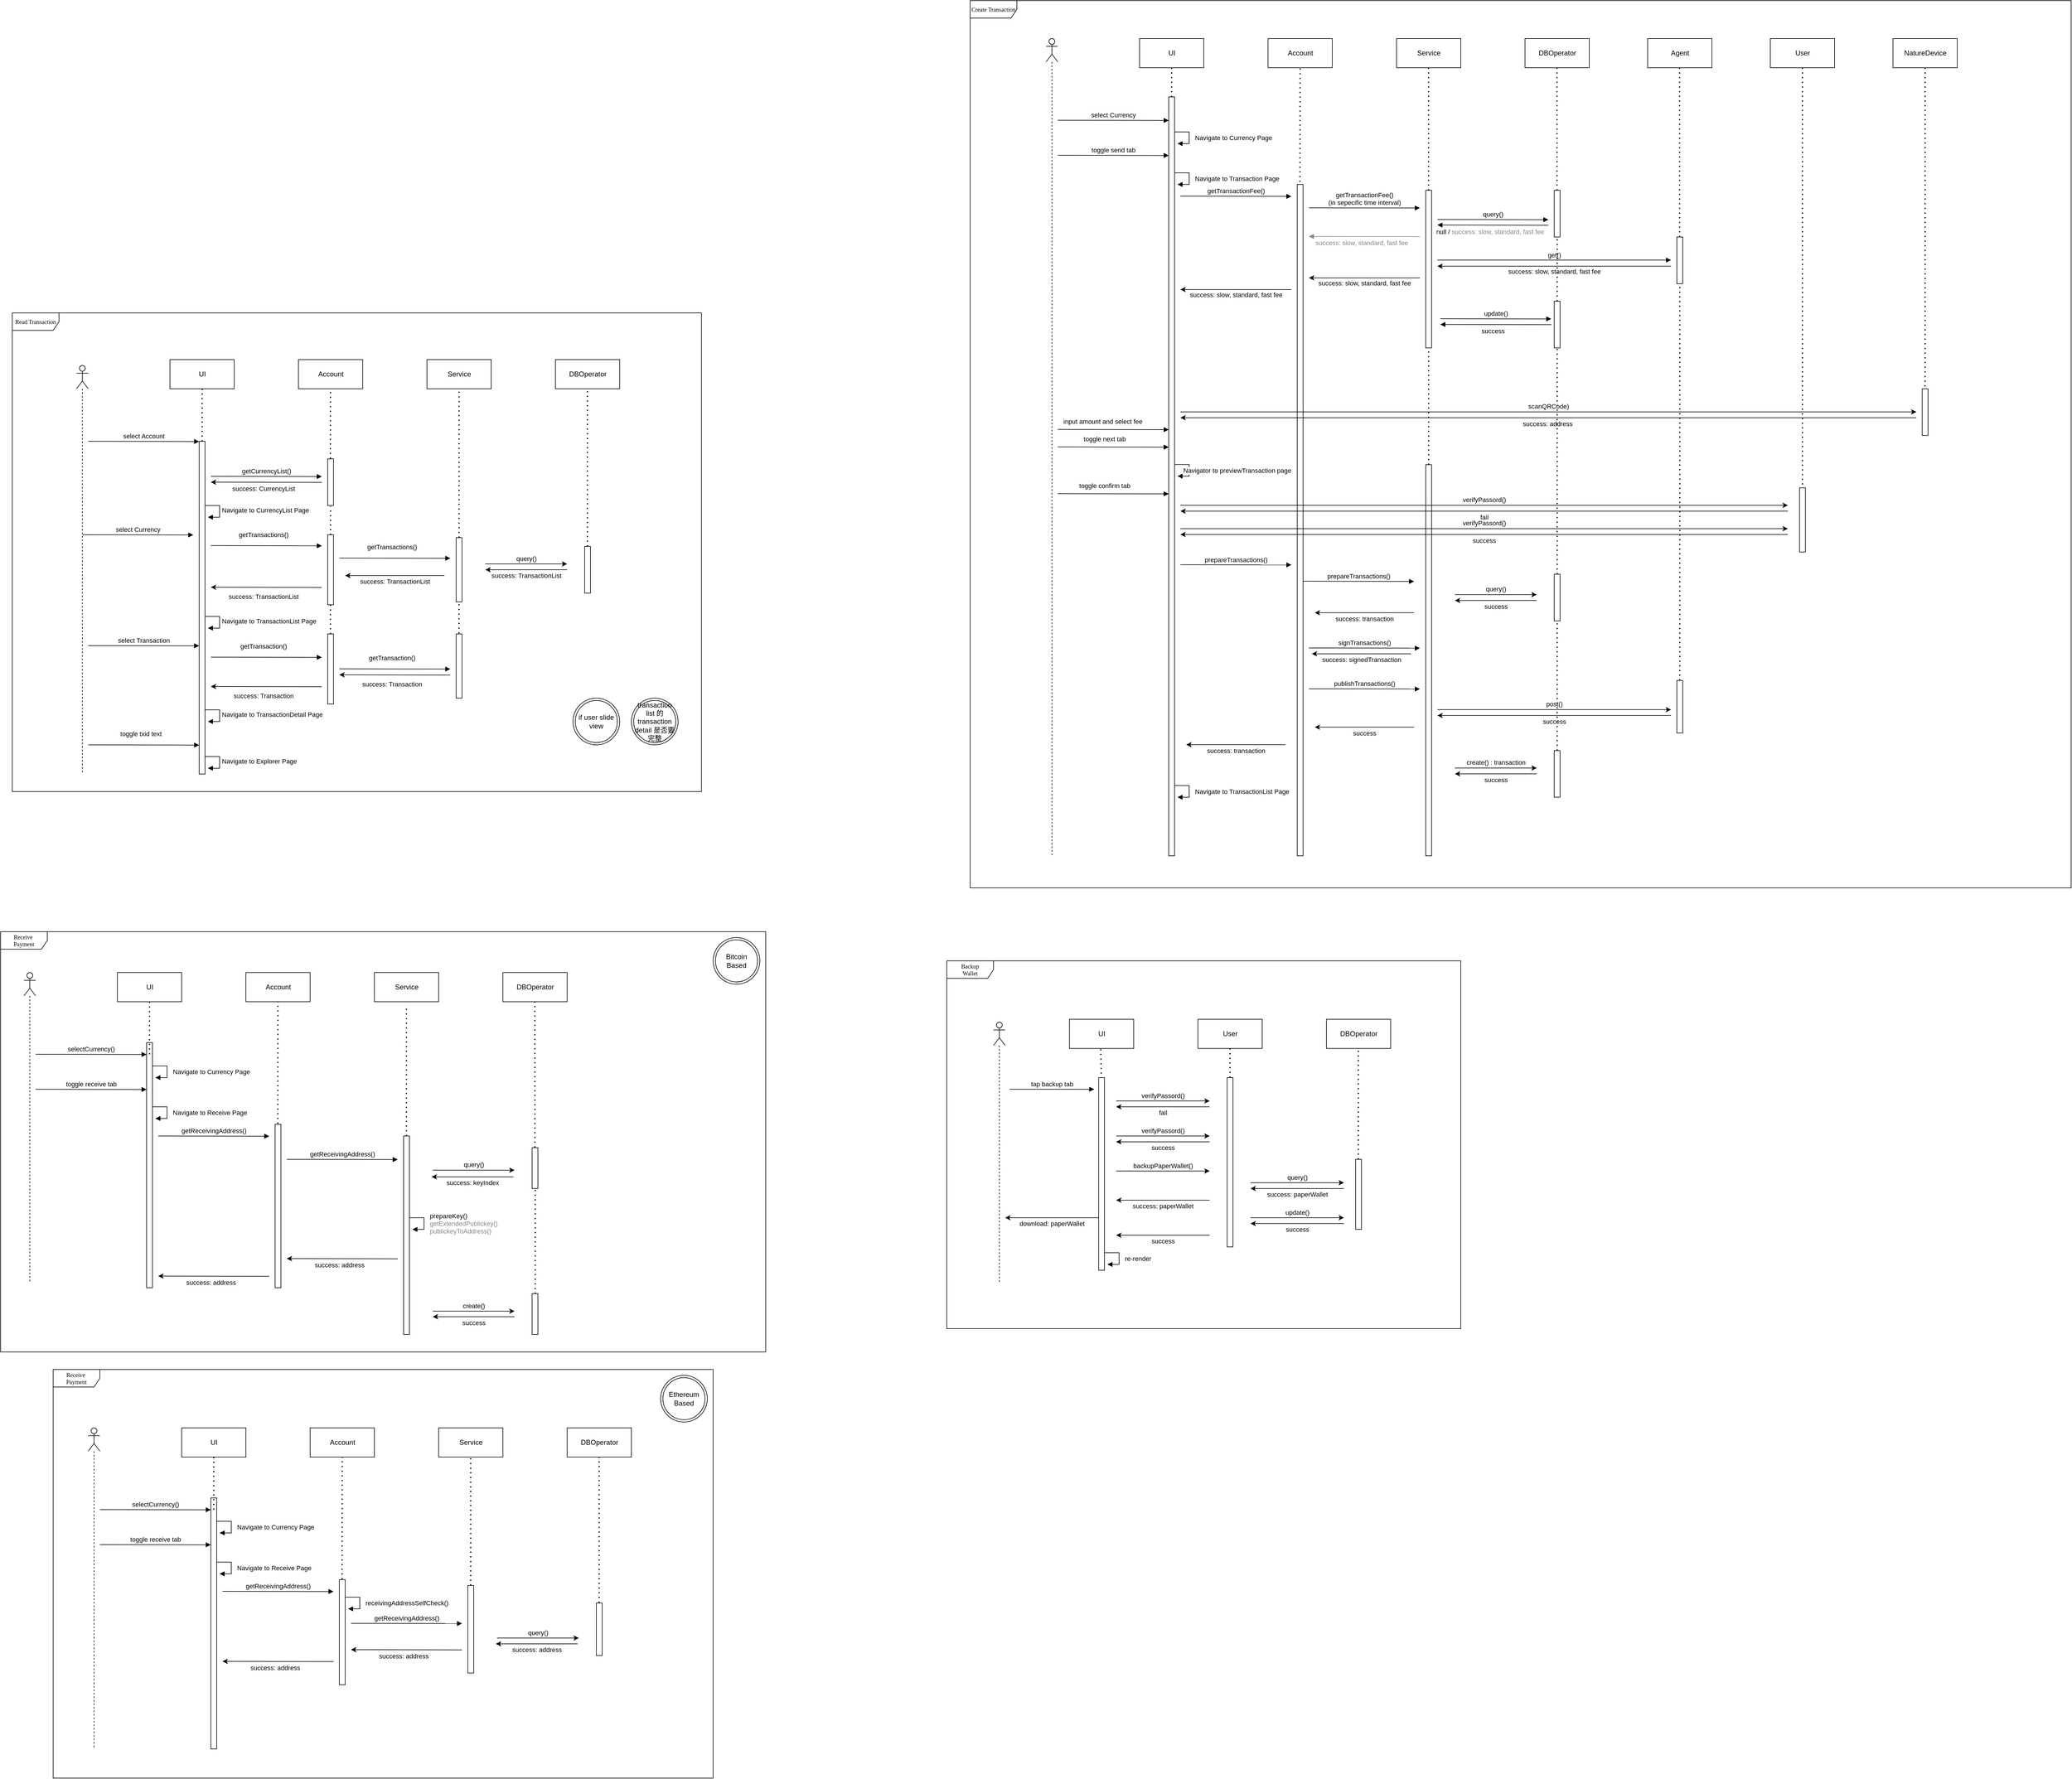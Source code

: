 <mxfile version="14.1.9" type="github">
  <diagram name="Page-1" id="13e1069c-82ec-6db2-03f1-153e76fe0fe0">
    <mxGraphModel dx="10186" dy="6750" grid="1" gridSize="10" guides="1" tooltips="1" connect="1" arrows="1" fold="1" page="1" pageScale="1" pageWidth="1100" pageHeight="850" background="#ffffff" math="0" shadow="0">
      <root>
        <mxCell id="0" />
        <mxCell id="1" parent="0" />
        <mxCell id="yyJwS7DBhN0DAcm4mNb7-482" value="Create Transaction" style="shape=umlFrame;whiteSpace=wrap;html=1;rounded=0;shadow=0;comic=0;labelBackgroundColor=none;strokeWidth=1;fontFamily=Verdana;fontSize=10;align=center;width=80;height=30;" vertex="1" parent="1">
          <mxGeometry x="1790" y="-425" width="1885" height="1520" as="geometry" />
        </mxCell>
        <mxCell id="yyJwS7DBhN0DAcm4mNb7-387" value="" style="group" vertex="1" connectable="0" parent="1">
          <mxGeometry x="150" y="60" width="1180" height="840" as="geometry" />
        </mxCell>
        <mxCell id="yyJwS7DBhN0DAcm4mNb7-1" value="Read Transaction" style="shape=umlFrame;whiteSpace=wrap;html=1;rounded=0;shadow=0;comic=0;labelBackgroundColor=none;strokeWidth=1;fontFamily=Verdana;fontSize=10;align=center;width=80;height=30;" vertex="1" parent="yyJwS7DBhN0DAcm4mNb7-387">
          <mxGeometry y="50" width="1180" height="820" as="geometry" />
        </mxCell>
        <mxCell id="yyJwS7DBhN0DAcm4mNb7-324" value="UI" style="html=1;" vertex="1" parent="yyJwS7DBhN0DAcm4mNb7-387">
          <mxGeometry x="270" y="130" width="110" height="50" as="geometry" />
        </mxCell>
        <mxCell id="yyJwS7DBhN0DAcm4mNb7-328" value="Account" style="html=1;" vertex="1" parent="yyJwS7DBhN0DAcm4mNb7-387">
          <mxGeometry x="490" y="130" width="110" height="50" as="geometry" />
        </mxCell>
        <mxCell id="yyJwS7DBhN0DAcm4mNb7-329" value="DBOperator" style="html=1;" vertex="1" parent="yyJwS7DBhN0DAcm4mNb7-387">
          <mxGeometry x="930" y="130" width="110" height="50" as="geometry" />
        </mxCell>
        <mxCell id="yyJwS7DBhN0DAcm4mNb7-331" value="" style="html=1;points=[];perimeter=orthogonalPerimeter;" vertex="1" parent="yyJwS7DBhN0DAcm4mNb7-387">
          <mxGeometry x="320" y="270" width="10" height="570" as="geometry" />
        </mxCell>
        <mxCell id="yyJwS7DBhN0DAcm4mNb7-336" value="" style="shape=umlLifeline;participant=umlActor;perimeter=lifelinePerimeter;whiteSpace=wrap;html=1;container=1;collapsible=0;recursiveResize=0;verticalAlign=top;spacingTop=36;outlineConnect=0;" vertex="1" parent="yyJwS7DBhN0DAcm4mNb7-387">
          <mxGeometry x="110" y="140" width="20" height="700" as="geometry" />
        </mxCell>
        <mxCell id="yyJwS7DBhN0DAcm4mNb7-338" value="select Account" style="html=1;verticalAlign=bottom;endArrow=block;" edge="1" parent="yyJwS7DBhN0DAcm4mNb7-387">
          <mxGeometry width="80" relative="1" as="geometry">
            <mxPoint x="130" y="270.0" as="sourcePoint" />
            <mxPoint x="320" y="270.34" as="targetPoint" />
          </mxGeometry>
        </mxCell>
        <mxCell id="yyJwS7DBhN0DAcm4mNb7-341" value="" style="html=1;points=[];perimeter=orthogonalPerimeter;" vertex="1" parent="yyJwS7DBhN0DAcm4mNb7-387">
          <mxGeometry x="540" y="300" width="10" height="80" as="geometry" />
        </mxCell>
        <mxCell id="yyJwS7DBhN0DAcm4mNb7-350" value="" style="html=1;points=[];perimeter=orthogonalPerimeter;" vertex="1" parent="yyJwS7DBhN0DAcm4mNb7-387">
          <mxGeometry x="980" y="450" width="10" height="80" as="geometry" />
        </mxCell>
        <mxCell id="yyJwS7DBhN0DAcm4mNb7-351" value="" style="endArrow=classic;html=1;" edge="1" parent="yyJwS7DBhN0DAcm4mNb7-387">
          <mxGeometry relative="1" as="geometry">
            <mxPoint x="810" y="480.0" as="sourcePoint" />
            <mxPoint x="950" y="480.0" as="targetPoint" />
          </mxGeometry>
        </mxCell>
        <mxCell id="yyJwS7DBhN0DAcm4mNb7-352" value="query()" style="edgeLabel;resizable=0;html=1;align=center;verticalAlign=middle;" connectable="0" vertex="1" parent="yyJwS7DBhN0DAcm4mNb7-351">
          <mxGeometry relative="1" as="geometry">
            <mxPoint y="-9.66" as="offset" />
          </mxGeometry>
        </mxCell>
        <mxCell id="yyJwS7DBhN0DAcm4mNb7-353" value="" style="endArrow=none;html=1;startArrow=classic;startFill=1;endFill=0;" edge="1" parent="yyJwS7DBhN0DAcm4mNb7-387">
          <mxGeometry relative="1" as="geometry">
            <mxPoint x="810" y="490" as="sourcePoint" />
            <mxPoint x="950" y="490" as="targetPoint" />
          </mxGeometry>
        </mxCell>
        <mxCell id="yyJwS7DBhN0DAcm4mNb7-354" value="success: TransactionList" style="edgeLabel;resizable=0;html=1;align=center;verticalAlign=middle;" connectable="0" vertex="1" parent="yyJwS7DBhN0DAcm4mNb7-353">
          <mxGeometry relative="1" as="geometry">
            <mxPoint y="10" as="offset" />
          </mxGeometry>
        </mxCell>
        <mxCell id="yyJwS7DBhN0DAcm4mNb7-361" value="" style="endArrow=none;dashed=1;html=1;dashPattern=1 3;strokeWidth=2;entryX=0.5;entryY=1;entryDx=0;entryDy=0;" edge="1" parent="yyJwS7DBhN0DAcm4mNb7-387" target="yyJwS7DBhN0DAcm4mNb7-324">
          <mxGeometry width="50" height="50" relative="1" as="geometry">
            <mxPoint x="325" y="270" as="sourcePoint" />
            <mxPoint x="640" y="220" as="targetPoint" />
          </mxGeometry>
        </mxCell>
        <mxCell id="yyJwS7DBhN0DAcm4mNb7-363" value="" style="endArrow=none;dashed=1;html=1;dashPattern=1 3;strokeWidth=2;entryX=0.5;entryY=1;entryDx=0;entryDy=0;exitX=0.467;exitY=-0.004;exitDx=0;exitDy=0;exitPerimeter=0;" edge="1" parent="yyJwS7DBhN0DAcm4mNb7-387" source="yyJwS7DBhN0DAcm4mNb7-341">
          <mxGeometry width="50" height="50" relative="1" as="geometry">
            <mxPoint x="544.88" y="270" as="sourcePoint" />
            <mxPoint x="544.88" y="180" as="targetPoint" />
          </mxGeometry>
        </mxCell>
        <mxCell id="yyJwS7DBhN0DAcm4mNb7-364" value="" style="endArrow=none;dashed=1;html=1;dashPattern=1 3;strokeWidth=2;entryX=0.5;entryY=1;entryDx=0;entryDy=0;" edge="1" parent="yyJwS7DBhN0DAcm4mNb7-387" source="yyJwS7DBhN0DAcm4mNb7-350">
          <mxGeometry width="50" height="50" relative="1" as="geometry">
            <mxPoint x="985" y="400" as="sourcePoint" />
            <mxPoint x="984.71" y="180" as="targetPoint" />
          </mxGeometry>
        </mxCell>
        <mxCell id="yyJwS7DBhN0DAcm4mNb7-366" value="" style="group" vertex="1" connectable="0" parent="yyJwS7DBhN0DAcm4mNb7-387">
          <mxGeometry x="710" y="130" width="110" height="220" as="geometry" />
        </mxCell>
        <mxCell id="yyJwS7DBhN0DAcm4mNb7-340" value="Service" style="html=1;" vertex="1" parent="yyJwS7DBhN0DAcm4mNb7-366">
          <mxGeometry width="110" height="50" as="geometry" />
        </mxCell>
        <mxCell id="yyJwS7DBhN0DAcm4mNb7-362" value="" style="endArrow=none;dashed=1;html=1;dashPattern=1 3;strokeWidth=2;entryX=0.5;entryY=1;entryDx=0;entryDy=0;" edge="1" parent="yyJwS7DBhN0DAcm4mNb7-366" source="yyJwS7DBhN0DAcm4mNb7-339">
          <mxGeometry width="50" height="50" relative="1" as="geometry">
            <mxPoint x="54.88" y="140" as="sourcePoint" />
            <mxPoint x="54.88" y="50" as="targetPoint" />
          </mxGeometry>
        </mxCell>
        <mxCell id="yyJwS7DBhN0DAcm4mNb7-369" value="getCurrencyList()" style="html=1;verticalAlign=bottom;endArrow=block;" edge="1" parent="yyJwS7DBhN0DAcm4mNb7-387">
          <mxGeometry width="80" relative="1" as="geometry">
            <mxPoint x="340" y="330.0" as="sourcePoint" />
            <mxPoint x="530" y="330.34" as="targetPoint" />
          </mxGeometry>
        </mxCell>
        <mxCell id="yyJwS7DBhN0DAcm4mNb7-370" value="success: CurrencyList" style="html=1;verticalAlign=bottom;endArrow=none;endFill=0;startArrow=classic;startFill=1;" edge="1" parent="yyJwS7DBhN0DAcm4mNb7-387">
          <mxGeometry x="-0.052" y="-20" width="80" relative="1" as="geometry">
            <mxPoint x="340" y="340.0" as="sourcePoint" />
            <mxPoint x="530" y="340.34" as="targetPoint" />
            <mxPoint as="offset" />
          </mxGeometry>
        </mxCell>
        <mxCell id="yyJwS7DBhN0DAcm4mNb7-372" value="getTransactions()" style="html=1;verticalAlign=bottom;endArrow=block;" edge="1" parent="yyJwS7DBhN0DAcm4mNb7-387">
          <mxGeometry x="-0.053" y="10" width="80" relative="1" as="geometry">
            <mxPoint x="560" y="470" as="sourcePoint" />
            <mxPoint x="750" y="470.34" as="targetPoint" />
            <mxPoint as="offset" />
          </mxGeometry>
        </mxCell>
        <mxCell id="yyJwS7DBhN0DAcm4mNb7-373" value="success: TransactionList" style="html=1;verticalAlign=bottom;endArrow=none;endFill=0;startArrow=classic;startFill=1;" edge="1" parent="yyJwS7DBhN0DAcm4mNb7-387">
          <mxGeometry x="-0.052" y="-25" width="80" relative="1" as="geometry">
            <mxPoint x="340" y="520" as="sourcePoint" />
            <mxPoint x="530" y="520.34" as="targetPoint" />
            <mxPoint as="offset" />
          </mxGeometry>
        </mxCell>
        <mxCell id="yyJwS7DBhN0DAcm4mNb7-374" value="" style="html=1;points=[];perimeter=orthogonalPerimeter;" vertex="1" parent="yyJwS7DBhN0DAcm4mNb7-387">
          <mxGeometry x="540" y="430" width="10" height="120" as="geometry" />
        </mxCell>
        <mxCell id="yyJwS7DBhN0DAcm4mNb7-339" value="" style="html=1;points=[];perimeter=orthogonalPerimeter;" vertex="1" parent="yyJwS7DBhN0DAcm4mNb7-387">
          <mxGeometry x="760" y="435" width="10" height="110" as="geometry" />
        </mxCell>
        <mxCell id="yyJwS7DBhN0DAcm4mNb7-376" value="getTransactions()" style="html=1;verticalAlign=bottom;endArrow=block;" edge="1" parent="yyJwS7DBhN0DAcm4mNb7-387">
          <mxGeometry x="-0.053" y="10" width="80" relative="1" as="geometry">
            <mxPoint x="340" y="448.57" as="sourcePoint" />
            <mxPoint x="530" y="448.91" as="targetPoint" />
            <mxPoint as="offset" />
          </mxGeometry>
        </mxCell>
        <mxCell id="yyJwS7DBhN0DAcm4mNb7-377" value="" style="endArrow=none;html=1;startArrow=classic;startFill=1;endFill=0;" edge="1" parent="yyJwS7DBhN0DAcm4mNb7-387">
          <mxGeometry relative="1" as="geometry">
            <mxPoint x="570" y="500" as="sourcePoint" />
            <mxPoint x="740" y="500" as="targetPoint" />
          </mxGeometry>
        </mxCell>
        <mxCell id="yyJwS7DBhN0DAcm4mNb7-378" value="success: TransactionList" style="edgeLabel;resizable=0;html=1;align=center;verticalAlign=middle;" connectable="0" vertex="1" parent="yyJwS7DBhN0DAcm4mNb7-377">
          <mxGeometry relative="1" as="geometry">
            <mxPoint y="10" as="offset" />
          </mxGeometry>
        </mxCell>
        <mxCell id="yyJwS7DBhN0DAcm4mNb7-381" value="&lt;span style=&quot;font-family: &amp;#34;helvetica&amp;#34; ; text-align: center&quot;&gt;Navigate to&amp;nbsp;&lt;/span&gt;&lt;span style=&quot;text-align: center&quot;&gt;TransactionList&lt;/span&gt;&lt;span style=&quot;font-family: &amp;#34;helvetica&amp;#34; ; text-align: center&quot;&gt;&amp;nbsp;Page&lt;/span&gt;" style="edgeStyle=orthogonalEdgeStyle;html=1;align=left;spacingLeft=2;endArrow=block;rounded=0;entryX=1;entryY=0;" edge="1" parent="yyJwS7DBhN0DAcm4mNb7-387">
          <mxGeometry relative="1" as="geometry">
            <mxPoint x="330" y="570" as="sourcePoint" />
            <Array as="points">
              <mxPoint x="355" y="570" />
            </Array>
            <mxPoint x="335" y="590" as="targetPoint" />
          </mxGeometry>
        </mxCell>
        <mxCell id="yyJwS7DBhN0DAcm4mNb7-384" value="&lt;span style=&quot;font-family: &amp;#34;helvetica&amp;#34; ; text-align: center&quot;&gt;Navigate to&amp;nbsp;&lt;/span&gt;&lt;span style=&quot;text-align: center&quot;&gt;CurrencyList&lt;/span&gt;&lt;span style=&quot;font-family: &amp;#34;helvetica&amp;#34; ; text-align: center&quot;&gt;&amp;nbsp;Page&lt;/span&gt;" style="edgeStyle=orthogonalEdgeStyle;html=1;align=left;spacingLeft=2;endArrow=block;rounded=0;entryX=1;entryY=0;" edge="1" parent="yyJwS7DBhN0DAcm4mNb7-387">
          <mxGeometry relative="1" as="geometry">
            <mxPoint x="330" y="380" as="sourcePoint" />
            <Array as="points">
              <mxPoint x="355" y="380" />
            </Array>
            <mxPoint x="335" y="400" as="targetPoint" />
          </mxGeometry>
        </mxCell>
        <mxCell id="yyJwS7DBhN0DAcm4mNb7-423" value="select Transaction" style="html=1;verticalAlign=bottom;endArrow=block;" edge="1" parent="yyJwS7DBhN0DAcm4mNb7-387">
          <mxGeometry width="80" relative="1" as="geometry">
            <mxPoint x="130" y="620" as="sourcePoint" />
            <mxPoint x="320" y="620.34" as="targetPoint" />
          </mxGeometry>
        </mxCell>
        <mxCell id="yyJwS7DBhN0DAcm4mNb7-424" value="&lt;span style=&quot;font-family: &amp;#34;helvetica&amp;#34; ; text-align: center&quot;&gt;Navigate to&amp;nbsp;&lt;/span&gt;&lt;span style=&quot;text-align: center&quot;&gt;TransactionDetail&lt;/span&gt;&lt;span style=&quot;font-family: &amp;#34;helvetica&amp;#34; ; text-align: center&quot;&gt;&amp;nbsp;Page&lt;/span&gt;" style="edgeStyle=orthogonalEdgeStyle;html=1;align=left;spacingLeft=2;endArrow=block;rounded=0;entryX=1;entryY=0;" edge="1" parent="yyJwS7DBhN0DAcm4mNb7-387">
          <mxGeometry relative="1" as="geometry">
            <mxPoint x="330" y="730" as="sourcePoint" />
            <Array as="points">
              <mxPoint x="355" y="730" />
            </Array>
            <mxPoint x="335" y="750" as="targetPoint" />
          </mxGeometry>
        </mxCell>
        <mxCell id="yyJwS7DBhN0DAcm4mNb7-426" value="toggle txid text" style="html=1;verticalAlign=bottom;endArrow=block;" edge="1" parent="yyJwS7DBhN0DAcm4mNb7-387">
          <mxGeometry x="-0.053" y="10" width="80" relative="1" as="geometry">
            <mxPoint x="130" y="790" as="sourcePoint" />
            <mxPoint x="320" y="790.34" as="targetPoint" />
            <mxPoint as="offset" />
          </mxGeometry>
        </mxCell>
        <mxCell id="yyJwS7DBhN0DAcm4mNb7-427" value="&lt;span style=&quot;font-family: &amp;#34;helvetica&amp;#34; ; text-align: center&quot;&gt;Navigate to&amp;nbsp;&lt;/span&gt;&lt;span style=&quot;text-align: center&quot;&gt;Explorer&lt;/span&gt;&lt;span style=&quot;font-family: &amp;#34;helvetica&amp;#34; ; text-align: center&quot;&gt;&amp;nbsp;Page&lt;/span&gt;" style="edgeStyle=orthogonalEdgeStyle;html=1;align=left;spacingLeft=2;endArrow=block;rounded=0;entryX=1;entryY=0;" edge="1" parent="yyJwS7DBhN0DAcm4mNb7-387">
          <mxGeometry relative="1" as="geometry">
            <mxPoint x="330" y="810" as="sourcePoint" />
            <Array as="points">
              <mxPoint x="355" y="810" />
            </Array>
            <mxPoint x="335" y="830" as="targetPoint" />
          </mxGeometry>
        </mxCell>
        <mxCell id="yyJwS7DBhN0DAcm4mNb7-673" value="select Currency" style="html=1;verticalAlign=bottom;endArrow=block;" edge="1" parent="yyJwS7DBhN0DAcm4mNb7-387">
          <mxGeometry width="80" relative="1" as="geometry">
            <mxPoint x="120" y="430" as="sourcePoint" />
            <mxPoint x="310" y="430.34" as="targetPoint" />
          </mxGeometry>
        </mxCell>
        <mxCell id="yyJwS7DBhN0DAcm4mNb7-674" value="if user slide view" style="ellipse;shape=doubleEllipse;whiteSpace=wrap;html=1;aspect=fixed;" vertex="1" parent="yyJwS7DBhN0DAcm4mNb7-387">
          <mxGeometry x="960" y="710" width="80" height="80" as="geometry" />
        </mxCell>
        <mxCell id="yyJwS7DBhN0DAcm4mNb7-675" value="transaction list 的 transaction detail 是否要完整" style="ellipse;shape=doubleEllipse;whiteSpace=wrap;html=1;aspect=fixed;" vertex="1" parent="yyJwS7DBhN0DAcm4mNb7-387">
          <mxGeometry x="1060" y="710" width="80" height="80" as="geometry" />
        </mxCell>
        <mxCell id="yyJwS7DBhN0DAcm4mNb7-892" value="" style="endArrow=none;dashed=1;html=1;dashPattern=1 3;strokeWidth=2;entryX=0.493;entryY=1.018;entryDx=0;entryDy=0;exitX=0.493;exitY=0.003;exitDx=0;exitDy=0;exitPerimeter=0;entryPerimeter=0;" edge="1" parent="yyJwS7DBhN0DAcm4mNb7-387" source="yyJwS7DBhN0DAcm4mNb7-374" target="yyJwS7DBhN0DAcm4mNb7-341">
          <mxGeometry width="50" height="50" relative="1" as="geometry">
            <mxPoint x="554.67" y="309.68" as="sourcePoint" />
            <mxPoint x="554.88" y="190.0" as="targetPoint" />
          </mxGeometry>
        </mxCell>
        <mxCell id="yyJwS7DBhN0DAcm4mNb7-893" value="" style="endArrow=none;dashed=1;html=1;dashPattern=1 3;strokeWidth=2;entryX=0.493;entryY=1.018;entryDx=0;entryDy=0;entryPerimeter=0;" edge="1" parent="yyJwS7DBhN0DAcm4mNb7-387" source="yyJwS7DBhN0DAcm4mNb7-895">
          <mxGeometry width="50" height="50" relative="1" as="geometry">
            <mxPoint x="544.76" y="598.92" as="sourcePoint" />
            <mxPoint x="544.76" y="550.0" as="targetPoint" />
          </mxGeometry>
        </mxCell>
        <mxCell id="yyJwS7DBhN0DAcm4mNb7-895" value="" style="html=1;points=[];perimeter=orthogonalPerimeter;" vertex="1" parent="yyJwS7DBhN0DAcm4mNb7-387">
          <mxGeometry x="540" y="600" width="10" height="120" as="geometry" />
        </mxCell>
        <mxCell id="yyJwS7DBhN0DAcm4mNb7-896" value="getTransaction()" style="html=1;verticalAlign=bottom;endArrow=block;" edge="1" parent="yyJwS7DBhN0DAcm4mNb7-387">
          <mxGeometry x="-0.053" y="10" width="80" relative="1" as="geometry">
            <mxPoint x="340" y="639.76" as="sourcePoint" />
            <mxPoint x="530" y="640.1" as="targetPoint" />
            <mxPoint as="offset" />
          </mxGeometry>
        </mxCell>
        <mxCell id="yyJwS7DBhN0DAcm4mNb7-897" value="success: Transaction" style="html=1;verticalAlign=bottom;endArrow=none;endFill=0;startArrow=classic;startFill=1;" edge="1" parent="yyJwS7DBhN0DAcm4mNb7-387">
          <mxGeometry x="-0.052" y="-25" width="80" relative="1" as="geometry">
            <mxPoint x="340" y="690" as="sourcePoint" />
            <mxPoint x="530" y="690.34" as="targetPoint" />
            <mxPoint as="offset" />
          </mxGeometry>
        </mxCell>
        <mxCell id="yyJwS7DBhN0DAcm4mNb7-900" value="getTransaction()" style="html=1;verticalAlign=bottom;endArrow=block;" edge="1" parent="yyJwS7DBhN0DAcm4mNb7-387">
          <mxGeometry x="-0.053" y="10" width="80" relative="1" as="geometry">
            <mxPoint x="560" y="659.76" as="sourcePoint" />
            <mxPoint x="750" y="660.1" as="targetPoint" />
            <mxPoint as="offset" />
          </mxGeometry>
        </mxCell>
        <mxCell id="yyJwS7DBhN0DAcm4mNb7-947" value="success: Transaction" style="html=1;verticalAlign=bottom;endArrow=none;endFill=0;startArrow=classic;startFill=1;" edge="1" parent="yyJwS7DBhN0DAcm4mNb7-387">
          <mxGeometry x="-0.052" y="-25" width="80" relative="1" as="geometry">
            <mxPoint x="560" y="670" as="sourcePoint" />
            <mxPoint x="750" y="670.34" as="targetPoint" />
            <mxPoint as="offset" />
          </mxGeometry>
        </mxCell>
        <mxCell id="yyJwS7DBhN0DAcm4mNb7-948" value="" style="html=1;points=[];perimeter=orthogonalPerimeter;" vertex="1" parent="yyJwS7DBhN0DAcm4mNb7-387">
          <mxGeometry x="760" y="600" width="10" height="110" as="geometry" />
        </mxCell>
        <mxCell id="yyJwS7DBhN0DAcm4mNb7-949" value="" style="endArrow=none;dashed=1;html=1;dashPattern=1 3;strokeWidth=2;exitX=0.481;exitY=-0.009;exitDx=0;exitDy=0;exitPerimeter=0;" edge="1" parent="yyJwS7DBhN0DAcm4mNb7-387" source="yyJwS7DBhN0DAcm4mNb7-948" target="yyJwS7DBhN0DAcm4mNb7-339">
          <mxGeometry width="50" height="50" relative="1" as="geometry">
            <mxPoint x="764.76" y="595" as="sourcePoint" />
            <mxPoint x="764.76" y="545.0" as="targetPoint" />
          </mxGeometry>
        </mxCell>
        <mxCell id="yyJwS7DBhN0DAcm4mNb7-390" value="UI" style="html=1;" vertex="1" parent="1">
          <mxGeometry x="2080" y="-360" width="110" height="50" as="geometry" />
        </mxCell>
        <mxCell id="yyJwS7DBhN0DAcm4mNb7-391" value="Account" style="html=1;" vertex="1" parent="1">
          <mxGeometry x="2300" y="-360" width="110" height="50" as="geometry" />
        </mxCell>
        <mxCell id="yyJwS7DBhN0DAcm4mNb7-392" value="DBOperator" style="html=1;" vertex="1" parent="1">
          <mxGeometry x="2740" y="-360" width="110" height="50" as="geometry" />
        </mxCell>
        <mxCell id="yyJwS7DBhN0DAcm4mNb7-393" value="" style="html=1;points=[];perimeter=orthogonalPerimeter;" vertex="1" parent="1">
          <mxGeometry x="2130" y="-260" width="10" height="1300" as="geometry" />
        </mxCell>
        <mxCell id="yyJwS7DBhN0DAcm4mNb7-394" value="" style="shape=umlLifeline;participant=umlActor;perimeter=lifelinePerimeter;whiteSpace=wrap;html=1;container=1;collapsible=0;recursiveResize=0;verticalAlign=top;spacingTop=36;outlineConnect=0;" vertex="1" parent="1">
          <mxGeometry x="1920" y="-360" width="20" height="1400" as="geometry" />
        </mxCell>
        <mxCell id="yyJwS7DBhN0DAcm4mNb7-395" value="select Currency" style="html=1;verticalAlign=bottom;endArrow=block;" edge="1" parent="1">
          <mxGeometry x="1810" y="-490" width="80" as="geometry">
            <mxPoint x="1940" y="-220.0" as="sourcePoint" />
            <mxPoint x="2130" y="-219.66" as="targetPoint" />
          </mxGeometry>
        </mxCell>
        <mxCell id="yyJwS7DBhN0DAcm4mNb7-402" value="" style="endArrow=none;dashed=1;html=1;dashPattern=1 3;strokeWidth=2;entryX=0.5;entryY=1;entryDx=0;entryDy=0;" edge="1" parent="1" target="yyJwS7DBhN0DAcm4mNb7-390">
          <mxGeometry x="1810" y="-490" width="50" height="50" as="geometry">
            <mxPoint x="2135" y="-260" as="sourcePoint" />
            <mxPoint x="2450" y="-270" as="targetPoint" />
          </mxGeometry>
        </mxCell>
        <mxCell id="yyJwS7DBhN0DAcm4mNb7-403" value="" style="endArrow=none;dashed=1;html=1;dashPattern=1 3;strokeWidth=2;entryX=0.5;entryY=1;entryDx=0;entryDy=0;exitX=0.467;exitY=-0.004;exitDx=0;exitDy=0;exitPerimeter=0;" edge="1" parent="1" source="yyJwS7DBhN0DAcm4mNb7-396">
          <mxGeometry x="1810" y="-490" width="50" height="50" as="geometry">
            <mxPoint x="2354.88" y="-220" as="sourcePoint" />
            <mxPoint x="2354.88" y="-310" as="targetPoint" />
          </mxGeometry>
        </mxCell>
        <mxCell id="yyJwS7DBhN0DAcm4mNb7-404" value="" style="endArrow=none;dashed=1;html=1;dashPattern=1 3;strokeWidth=2;entryX=0.5;entryY=1;entryDx=0;entryDy=0;" edge="1" parent="1" source="yyJwS7DBhN0DAcm4mNb7-739">
          <mxGeometry x="1810" y="-490" width="50" height="50" as="geometry">
            <mxPoint x="2795" y="-90" as="sourcePoint" />
            <mxPoint x="2794.71" y="-310" as="targetPoint" />
          </mxGeometry>
        </mxCell>
        <mxCell id="yyJwS7DBhN0DAcm4mNb7-405" value="" style="group" vertex="1" connectable="0" parent="1">
          <mxGeometry x="2520" y="-360" width="110" height="530" as="geometry" />
        </mxCell>
        <mxCell id="yyJwS7DBhN0DAcm4mNb7-406" value="Service" style="html=1;" vertex="1" parent="yyJwS7DBhN0DAcm4mNb7-405">
          <mxGeometry width="110" height="50" as="geometry" />
        </mxCell>
        <mxCell id="yyJwS7DBhN0DAcm4mNb7-407" value="" style="endArrow=none;dashed=1;html=1;dashPattern=1 3;strokeWidth=2;entryX=0.5;entryY=1;entryDx=0;entryDy=0;" edge="1" parent="yyJwS7DBhN0DAcm4mNb7-405" source="yyJwS7DBhN0DAcm4mNb7-741">
          <mxGeometry width="50" height="50" relative="1" as="geometry">
            <mxPoint x="54.88" y="140" as="sourcePoint" />
            <mxPoint x="54.88" y="50" as="targetPoint" />
          </mxGeometry>
        </mxCell>
        <mxCell id="yyJwS7DBhN0DAcm4mNb7-741" value="" style="html=1;points=[];perimeter=orthogonalPerimeter;" vertex="1" parent="yyJwS7DBhN0DAcm4mNb7-405">
          <mxGeometry x="50" y="260" width="10" height="270" as="geometry" />
        </mxCell>
        <mxCell id="yyJwS7DBhN0DAcm4mNb7-408" value="getTransactionFee()" style="html=1;verticalAlign=bottom;endArrow=block;" edge="1" parent="1">
          <mxGeometry x="1810" y="-420" width="80" as="geometry">
            <mxPoint x="2150" y="-90.0" as="sourcePoint" />
            <mxPoint x="2340" y="-89.66" as="targetPoint" />
          </mxGeometry>
        </mxCell>
        <mxCell id="yyJwS7DBhN0DAcm4mNb7-419" value="&lt;span style=&quot;font-family: &amp;#34;helvetica&amp;#34; ; text-align: center&quot;&gt;Navigate to Currency Page&lt;/span&gt;" style="edgeStyle=orthogonalEdgeStyle;html=1;align=left;spacingLeft=2;endArrow=block;rounded=0;entryX=1;entryY=0;" edge="1" parent="1">
          <mxGeometry x="70" y="-560" as="geometry">
            <mxPoint x="2140" y="-200" as="sourcePoint" />
            <Array as="points">
              <mxPoint x="2165" y="-200" />
            </Array>
            <mxPoint x="2145" y="-180" as="targetPoint" />
            <mxPoint x="28" as="offset" />
          </mxGeometry>
        </mxCell>
        <mxCell id="yyJwS7DBhN0DAcm4mNb7-420" value="toggle send tab" style="html=1;verticalAlign=bottom;endArrow=block;" edge="1" parent="1">
          <mxGeometry x="1810" y="-430" width="80" as="geometry">
            <mxPoint x="1940" y="-160" as="sourcePoint" />
            <mxPoint x="2130" y="-159.66" as="targetPoint" />
          </mxGeometry>
        </mxCell>
        <mxCell id="yyJwS7DBhN0DAcm4mNb7-422" value="&lt;span style=&quot;font-family: &amp;#34;helvetica&amp;#34; ; text-align: center&quot;&gt;Navigate to Transaction Page&lt;/span&gt;" style="edgeStyle=orthogonalEdgeStyle;html=1;align=left;spacingLeft=2;endArrow=block;rounded=0;entryX=1;entryY=0;" edge="1" parent="1">
          <mxGeometry x="70" y="-490" as="geometry">
            <mxPoint x="2140" y="-130" as="sourcePoint" />
            <Array as="points">
              <mxPoint x="2165" y="-129.99" />
              <mxPoint x="2165" y="-109.99" />
            </Array>
            <mxPoint x="2145" y="-110" as="targetPoint" />
            <mxPoint x="28" as="offset" />
          </mxGeometry>
        </mxCell>
        <mxCell id="yyJwS7DBhN0DAcm4mNb7-430" value="" style="endArrow=none;html=1;startArrow=classic;startFill=1;endFill=0;" edge="1" parent="1">
          <mxGeometry x="1590" y="-430" as="geometry">
            <mxPoint x="2150" y="70" as="sourcePoint" />
            <mxPoint x="2340" y="70" as="targetPoint" />
          </mxGeometry>
        </mxCell>
        <mxCell id="yyJwS7DBhN0DAcm4mNb7-431" value="success: slow, standard, fast fee" style="edgeLabel;resizable=0;html=1;align=center;verticalAlign=middle;" connectable="0" vertex="1" parent="yyJwS7DBhN0DAcm4mNb7-430">
          <mxGeometry relative="1" as="geometry">
            <mxPoint y="9" as="offset" />
          </mxGeometry>
        </mxCell>
        <mxCell id="yyJwS7DBhN0DAcm4mNb7-446" value="Agent" style="html=1;" vertex="1" parent="1">
          <mxGeometry x="2950" y="-360" width="110" height="50" as="geometry" />
        </mxCell>
        <mxCell id="yyJwS7DBhN0DAcm4mNb7-448" value="" style="endArrow=none;dashed=1;html=1;dashPattern=1 3;strokeWidth=2;entryX=0.5;entryY=1;entryDx=0;entryDy=0;" edge="1" parent="1" source="yyJwS7DBhN0DAcm4mNb7-743">
          <mxGeometry x="2020" y="-490" width="50" height="50" as="geometry">
            <mxPoint x="3005" y="-90" as="sourcePoint" />
            <mxPoint x="3004.71" y="-310" as="targetPoint" />
          </mxGeometry>
        </mxCell>
        <mxCell id="yyJwS7DBhN0DAcm4mNb7-464" value="User" style="html=1;" vertex="1" parent="1">
          <mxGeometry x="3160" y="-360" width="110" height="50" as="geometry" />
        </mxCell>
        <mxCell id="yyJwS7DBhN0DAcm4mNb7-465" value="" style="endArrow=none;dashed=1;html=1;dashPattern=1 3;strokeWidth=2;entryX=0.5;entryY=1;entryDx=0;entryDy=0;exitX=0.5;exitY=1;exitDx=0;exitDy=0;" edge="1" parent="1" source="yyJwS7DBhN0DAcm4mNb7-464" target="yyJwS7DBhN0DAcm4mNb7-466">
          <mxGeometry x="2229.46" y="-490" width="50" height="50" as="geometry">
            <mxPoint x="3215" y="-290" as="sourcePoint" />
            <mxPoint x="3214.17" y="-310" as="targetPoint" />
          </mxGeometry>
        </mxCell>
        <mxCell id="yyJwS7DBhN0DAcm4mNb7-396" value="" style="html=1;points=[];perimeter=orthogonalPerimeter;" vertex="1" parent="1">
          <mxGeometry x="2350" y="-110" width="10" height="1150" as="geometry" />
        </mxCell>
        <mxCell id="yyJwS7DBhN0DAcm4mNb7-428" value="input amount and select fee&amp;nbsp;&amp;nbsp;" style="html=1;verticalAlign=bottom;endArrow=block;" edge="1" parent="1">
          <mxGeometry x="70" y="-215.14" width="80" as="geometry">
            <mxPoint x="1940.0" y="309.66" as="sourcePoint" />
            <mxPoint x="2130.0" y="310" as="targetPoint" />
            <mxPoint x="-15" y="-5" as="offset" />
          </mxGeometry>
        </mxCell>
        <mxCell id="yyJwS7DBhN0DAcm4mNb7-466" value="" style="html=1;points=[];perimeter=orthogonalPerimeter;" vertex="1" parent="1">
          <mxGeometry x="3210" y="409.66" width="10" height="110" as="geometry" />
        </mxCell>
        <mxCell id="yyJwS7DBhN0DAcm4mNb7-479" value="toggle next tab" style="html=1;verticalAlign=bottom;endArrow=block;" edge="1" parent="1">
          <mxGeometry x="70" y="-185.14" width="80" as="geometry">
            <mxPoint x="1940" y="339.66" as="sourcePoint" />
            <mxPoint x="2130" y="340.0" as="targetPoint" />
            <mxPoint x="-15" y="-5" as="offset" />
          </mxGeometry>
        </mxCell>
        <mxCell id="yyJwS7DBhN0DAcm4mNb7-484" value="&lt;span style=&quot;font-family: &amp;#34;helvetica&amp;#34; ; text-align: center&quot;&gt;Navigator to previewTransaction page&lt;/span&gt;" style="edgeStyle=orthogonalEdgeStyle;html=1;align=left;spacingLeft=2;endArrow=block;rounded=0;entryX=1;entryY=0;" edge="1" parent="1">
          <mxGeometry x="70" y="-230.34" as="geometry">
            <mxPoint x="2140" y="369.66" as="sourcePoint" />
            <Array as="points">
              <mxPoint x="2165" y="369.67" />
              <mxPoint x="2165" y="389.67" />
            </Array>
            <mxPoint x="2145" y="389.66" as="targetPoint" />
            <mxPoint x="8" as="offset" />
          </mxGeometry>
        </mxCell>
        <mxCell id="yyJwS7DBhN0DAcm4mNb7-485" value="toggle confirm tab" style="html=1;verticalAlign=bottom;endArrow=block;" edge="1" parent="1">
          <mxGeometry x="70" y="-105.14" width="80" as="geometry">
            <mxPoint x="1940" y="419.66" as="sourcePoint" />
            <mxPoint x="2130" y="420.0" as="targetPoint" />
            <mxPoint x="-15" y="-5" as="offset" />
          </mxGeometry>
        </mxCell>
        <mxCell id="yyJwS7DBhN0DAcm4mNb7-486" value="&lt;span style=&quot;font-family: &amp;#34;helvetica&amp;#34; ; text-align: center&quot;&gt;Navigate to TransactionList Page&lt;/span&gt;" style="edgeStyle=orthogonalEdgeStyle;html=1;align=left;spacingLeft=2;endArrow=block;rounded=0;entryX=1;entryY=0;" edge="1" parent="1">
          <mxGeometry x="70" y="559.66" as="geometry">
            <mxPoint x="2140" y="919.66" as="sourcePoint" />
            <Array as="points">
              <mxPoint x="2165" y="919.67" />
              <mxPoint x="2165" y="939.67" />
            </Array>
            <mxPoint x="2145" y="939.66" as="targetPoint" />
            <mxPoint x="28" as="offset" />
          </mxGeometry>
        </mxCell>
        <mxCell id="yyJwS7DBhN0DAcm4mNb7-685" value="getTransactionFee()&lt;br&gt;(in sepecific time interval)" style="html=1;verticalAlign=bottom;endArrow=block;" edge="1" parent="1">
          <mxGeometry x="2030" y="-400" width="80" as="geometry">
            <mxPoint x="2370" y="-70" as="sourcePoint" />
            <mxPoint x="2560" y="-69.66" as="targetPoint" />
          </mxGeometry>
        </mxCell>
        <mxCell id="yyJwS7DBhN0DAcm4mNb7-686" value="query()" style="html=1;verticalAlign=bottom;endArrow=block;" edge="1" parent="1">
          <mxGeometry x="2250" y="-380" width="80" as="geometry">
            <mxPoint x="2590" y="-50" as="sourcePoint" />
            <mxPoint x="2780" y="-49.66" as="targetPoint" />
          </mxGeometry>
        </mxCell>
        <mxCell id="yyJwS7DBhN0DAcm4mNb7-687" value="null / &lt;font color=&quot;#858585&quot;&gt;success: slow, standard, fast fee&lt;/font&gt;" style="html=1;verticalAlign=bottom;endArrow=none;endFill=0;startArrow=block;startFill=1;" edge="1" parent="1">
          <mxGeometry y="-0.5" width="80" as="geometry">
            <mxPoint x="2590" y="-40.5" as="sourcePoint" />
            <mxPoint x="2780" y="-40.16" as="targetPoint" />
            <mxPoint x="-5" y="20" as="offset" />
          </mxGeometry>
        </mxCell>
        <mxCell id="yyJwS7DBhN0DAcm4mNb7-689" value="get()" style="html=1;verticalAlign=bottom;endArrow=block;" edge="1" parent="1">
          <mxGeometry x="2250" y="-310.5" width="80" as="geometry">
            <mxPoint x="2590" y="19.5" as="sourcePoint" />
            <mxPoint x="2990" y="19.5" as="targetPoint" />
          </mxGeometry>
        </mxCell>
        <mxCell id="yyJwS7DBhN0DAcm4mNb7-690" value="" style="endArrow=none;html=1;startArrow=classic;startFill=1;endFill=0;" edge="1" parent="1">
          <mxGeometry x="1805" y="-450" as="geometry">
            <mxPoint x="2370" y="50" as="sourcePoint" />
            <mxPoint x="2560" y="50" as="targetPoint" />
          </mxGeometry>
        </mxCell>
        <mxCell id="yyJwS7DBhN0DAcm4mNb7-691" value="success: slow, standard, fast fee" style="edgeLabel;resizable=0;html=1;align=center;verticalAlign=middle;" connectable="0" vertex="1" parent="yyJwS7DBhN0DAcm4mNb7-690">
          <mxGeometry relative="1" as="geometry">
            <mxPoint y="9" as="offset" />
          </mxGeometry>
        </mxCell>
        <mxCell id="yyJwS7DBhN0DAcm4mNb7-693" value="" style="endArrow=none;html=1;startArrow=classic;startFill=1;endFill=0;" edge="1" parent="1">
          <mxGeometry x="2240" y="-470" as="geometry">
            <mxPoint x="2590" y="30" as="sourcePoint" />
            <mxPoint x="2990" y="30" as="targetPoint" />
          </mxGeometry>
        </mxCell>
        <mxCell id="yyJwS7DBhN0DAcm4mNb7-694" value="success: slow, standard, fast fee" style="edgeLabel;resizable=0;html=1;align=center;verticalAlign=middle;" connectable="0" vertex="1" parent="yyJwS7DBhN0DAcm4mNb7-693">
          <mxGeometry relative="1" as="geometry">
            <mxPoint y="9" as="offset" />
          </mxGeometry>
        </mxCell>
        <mxCell id="yyJwS7DBhN0DAcm4mNb7-695" value="NatureDevice" style="html=1;" vertex="1" parent="1">
          <mxGeometry x="3370" y="-360" width="110" height="50" as="geometry" />
        </mxCell>
        <mxCell id="yyJwS7DBhN0DAcm4mNb7-696" value="" style="endArrow=none;dashed=1;html=1;dashPattern=1 3;strokeWidth=2;entryX=0.5;entryY=1;entryDx=0;entryDy=0;exitX=0.5;exitY=1;exitDx=0;exitDy=0;" edge="1" parent="1" source="yyJwS7DBhN0DAcm4mNb7-695" target="yyJwS7DBhN0DAcm4mNb7-697">
          <mxGeometry x="2439.46" y="-490" width="50" height="50" as="geometry">
            <mxPoint x="3425" y="-290" as="sourcePoint" />
            <mxPoint x="3424.17" y="-310" as="targetPoint" />
          </mxGeometry>
        </mxCell>
        <mxCell id="yyJwS7DBhN0DAcm4mNb7-697" value="" style="html=1;points=[];perimeter=orthogonalPerimeter;" vertex="1" parent="1">
          <mxGeometry x="3420" y="240" width="10" height="80" as="geometry" />
        </mxCell>
        <mxCell id="yyJwS7DBhN0DAcm4mNb7-397" value="" style="html=1;points=[];perimeter=orthogonalPerimeter;" vertex="1" parent="1">
          <mxGeometry x="2790" y="859.66" width="10" height="80" as="geometry" />
        </mxCell>
        <mxCell id="yyJwS7DBhN0DAcm4mNb7-413" value="" style="html=1;points=[];perimeter=orthogonalPerimeter;" vertex="1" parent="1">
          <mxGeometry x="2570" y="370" width="10" height="670" as="geometry" />
        </mxCell>
        <mxCell id="yyJwS7DBhN0DAcm4mNb7-414" value="prepareTransactions()" style="html=1;verticalAlign=bottom;endArrow=block;" edge="1" parent="1">
          <mxGeometry x="1810" y="92.76" width="80" as="geometry">
            <mxPoint x="2150" y="541.33" as="sourcePoint" />
            <mxPoint x="2340" y="541.67" as="targetPoint" />
            <mxPoint as="offset" />
          </mxGeometry>
        </mxCell>
        <mxCell id="yyJwS7DBhN0DAcm4mNb7-444" value="" style="endArrow=none;html=1;startArrow=classic;startFill=1;endFill=0;" edge="1" parent="1">
          <mxGeometry x="1590" y="349.66" as="geometry">
            <mxPoint x="2160" y="849.66" as="sourcePoint" />
            <mxPoint x="2330" y="849.66" as="targetPoint" />
          </mxGeometry>
        </mxCell>
        <mxCell id="yyJwS7DBhN0DAcm4mNb7-445" value="success: transaction" style="edgeLabel;resizable=0;html=1;align=center;verticalAlign=middle;" connectable="0" vertex="1" parent="yyJwS7DBhN0DAcm4mNb7-444">
          <mxGeometry relative="1" as="geometry">
            <mxPoint y="10" as="offset" />
          </mxGeometry>
        </mxCell>
        <mxCell id="yyJwS7DBhN0DAcm4mNb7-447" value="" style="html=1;points=[];perimeter=orthogonalPerimeter;" vertex="1" parent="1">
          <mxGeometry x="3000" y="739.66" width="10" height="90" as="geometry" />
        </mxCell>
        <mxCell id="yyJwS7DBhN0DAcm4mNb7-433" value="prepareTransactions()" style="html=1;verticalAlign=bottom;endArrow=block;" edge="1" parent="1">
          <mxGeometry x="2020" y="121.09" width="80" as="geometry">
            <mxPoint x="2360" y="569.66" as="sourcePoint" />
            <mxPoint x="2550" y="570" as="targetPoint" />
            <mxPoint as="offset" />
          </mxGeometry>
        </mxCell>
        <mxCell id="yyJwS7DBhN0DAcm4mNb7-461" value="" style="group" vertex="1" connectable="0" parent="1">
          <mxGeometry x="2620" y="592.66" width="140" height="10" as="geometry" />
        </mxCell>
        <mxCell id="yyJwS7DBhN0DAcm4mNb7-398" value="" style="endArrow=classic;html=1;" edge="1" parent="yyJwS7DBhN0DAcm4mNb7-461">
          <mxGeometry x="-810" y="-480.0" as="geometry">
            <mxPoint as="sourcePoint" />
            <mxPoint x="140" as="targetPoint" />
          </mxGeometry>
        </mxCell>
        <mxCell id="yyJwS7DBhN0DAcm4mNb7-399" value="query()" style="edgeLabel;resizable=0;html=1;align=center;verticalAlign=middle;" connectable="0" vertex="1" parent="yyJwS7DBhN0DAcm4mNb7-398">
          <mxGeometry relative="1" as="geometry">
            <mxPoint y="-9.66" as="offset" />
          </mxGeometry>
        </mxCell>
        <mxCell id="yyJwS7DBhN0DAcm4mNb7-400" value="" style="endArrow=none;html=1;startArrow=classic;startFill=1;endFill=0;" edge="1" parent="yyJwS7DBhN0DAcm4mNb7-461">
          <mxGeometry x="-810" y="-480.0" as="geometry">
            <mxPoint y="10" as="sourcePoint" />
            <mxPoint x="140" y="10" as="targetPoint" />
          </mxGeometry>
        </mxCell>
        <mxCell id="yyJwS7DBhN0DAcm4mNb7-401" value="success" style="edgeLabel;resizable=0;html=1;align=center;verticalAlign=middle;" connectable="0" vertex="1" parent="yyJwS7DBhN0DAcm4mNb7-400">
          <mxGeometry relative="1" as="geometry">
            <mxPoint y="10" as="offset" />
          </mxGeometry>
        </mxCell>
        <mxCell id="yyJwS7DBhN0DAcm4mNb7-462" value="" style="group" vertex="1" connectable="0" parent="1">
          <mxGeometry x="2590" y="789.66" width="400" height="10" as="geometry" />
        </mxCell>
        <mxCell id="yyJwS7DBhN0DAcm4mNb7-453" value="" style="endArrow=classic;html=1;" edge="1" parent="yyJwS7DBhN0DAcm4mNb7-462">
          <mxGeometry x="-700" y="-480" as="geometry">
            <mxPoint as="sourcePoint" />
            <mxPoint x="400" as="targetPoint" />
          </mxGeometry>
        </mxCell>
        <mxCell id="yyJwS7DBhN0DAcm4mNb7-454" value="post()" style="edgeLabel;resizable=0;html=1;align=center;verticalAlign=middle;" connectable="0" vertex="1" parent="yyJwS7DBhN0DAcm4mNb7-453">
          <mxGeometry relative="1" as="geometry">
            <mxPoint y="-9.66" as="offset" />
          </mxGeometry>
        </mxCell>
        <mxCell id="yyJwS7DBhN0DAcm4mNb7-455" value="" style="endArrow=none;html=1;startArrow=classic;startFill=1;endFill=0;" edge="1" parent="yyJwS7DBhN0DAcm4mNb7-462">
          <mxGeometry x="-700" y="-470" as="geometry">
            <mxPoint y="10" as="sourcePoint" />
            <mxPoint x="400" y="10" as="targetPoint" />
          </mxGeometry>
        </mxCell>
        <mxCell id="yyJwS7DBhN0DAcm4mNb7-456" value="success" style="edgeLabel;resizable=0;html=1;align=center;verticalAlign=middle;" connectable="0" vertex="1" parent="yyJwS7DBhN0DAcm4mNb7-455">
          <mxGeometry relative="1" as="geometry">
            <mxPoint y="10" as="offset" />
          </mxGeometry>
        </mxCell>
        <mxCell id="yyJwS7DBhN0DAcm4mNb7-468" value="" style="group" vertex="1" connectable="0" parent="1">
          <mxGeometry x="2150" y="439.66" width="1040" height="10" as="geometry" />
        </mxCell>
        <mxCell id="yyJwS7DBhN0DAcm4mNb7-469" value="" style="endArrow=classic;html=1;" edge="1" parent="yyJwS7DBhN0DAcm4mNb7-468">
          <mxGeometry x="-1820.0" y="-480" as="geometry">
            <mxPoint as="sourcePoint" />
            <mxPoint x="1040" as="targetPoint" />
          </mxGeometry>
        </mxCell>
        <mxCell id="yyJwS7DBhN0DAcm4mNb7-470" value="verifyPassord()" style="edgeLabel;resizable=0;html=1;align=center;verticalAlign=middle;" connectable="0" vertex="1" parent="yyJwS7DBhN0DAcm4mNb7-469">
          <mxGeometry relative="1" as="geometry">
            <mxPoint y="-9.66" as="offset" />
          </mxGeometry>
        </mxCell>
        <mxCell id="yyJwS7DBhN0DAcm4mNb7-471" value="" style="endArrow=none;html=1;startArrow=classic;startFill=1;endFill=0;" edge="1" parent="yyJwS7DBhN0DAcm4mNb7-468">
          <mxGeometry x="-1820.0" y="-470" as="geometry">
            <mxPoint y="10" as="sourcePoint" />
            <mxPoint x="1040" y="10" as="targetPoint" />
          </mxGeometry>
        </mxCell>
        <mxCell id="yyJwS7DBhN0DAcm4mNb7-472" value="fail" style="edgeLabel;resizable=0;html=1;align=center;verticalAlign=middle;" connectable="0" vertex="1" parent="yyJwS7DBhN0DAcm4mNb7-471">
          <mxGeometry relative="1" as="geometry">
            <mxPoint y="10" as="offset" />
          </mxGeometry>
        </mxCell>
        <mxCell id="yyJwS7DBhN0DAcm4mNb7-473" value="" style="group" vertex="1" connectable="0" parent="1">
          <mxGeometry x="2150" y="479.66" width="1040" height="10" as="geometry" />
        </mxCell>
        <mxCell id="yyJwS7DBhN0DAcm4mNb7-474" value="" style="endArrow=classic;html=1;" edge="1" parent="yyJwS7DBhN0DAcm4mNb7-473">
          <mxGeometry x="-1820" y="-480" as="geometry">
            <mxPoint as="sourcePoint" />
            <mxPoint x="1040" as="targetPoint" />
          </mxGeometry>
        </mxCell>
        <mxCell id="yyJwS7DBhN0DAcm4mNb7-475" value="verifyPassord()" style="edgeLabel;resizable=0;html=1;align=center;verticalAlign=middle;" connectable="0" vertex="1" parent="yyJwS7DBhN0DAcm4mNb7-474">
          <mxGeometry relative="1" as="geometry">
            <mxPoint y="-9.66" as="offset" />
          </mxGeometry>
        </mxCell>
        <mxCell id="yyJwS7DBhN0DAcm4mNb7-476" value="" style="endArrow=none;html=1;startArrow=classic;startFill=1;endFill=0;" edge="1" parent="yyJwS7DBhN0DAcm4mNb7-473">
          <mxGeometry x="-1820" y="-470" as="geometry">
            <mxPoint y="10" as="sourcePoint" />
            <mxPoint x="1040" y="10" as="targetPoint" />
          </mxGeometry>
        </mxCell>
        <mxCell id="yyJwS7DBhN0DAcm4mNb7-477" value="success" style="edgeLabel;resizable=0;html=1;align=center;verticalAlign=middle;" connectable="0" vertex="1" parent="yyJwS7DBhN0DAcm4mNb7-476">
          <mxGeometry relative="1" as="geometry">
            <mxPoint y="10" as="offset" />
          </mxGeometry>
        </mxCell>
        <mxCell id="yyJwS7DBhN0DAcm4mNb7-415" value="" style="endArrow=none;html=1;startArrow=classic;startFill=1;endFill=0;" edge="1" parent="1">
          <mxGeometry x="1810" y="123.66" as="geometry">
            <mxPoint x="2380" y="623.66" as="sourcePoint" />
            <mxPoint x="2550" y="623.66" as="targetPoint" />
          </mxGeometry>
        </mxCell>
        <mxCell id="yyJwS7DBhN0DAcm4mNb7-416" value="success: transaction" style="edgeLabel;resizable=0;html=1;align=center;verticalAlign=middle;" connectable="0" vertex="1" parent="yyJwS7DBhN0DAcm4mNb7-415">
          <mxGeometry relative="1" as="geometry">
            <mxPoint y="10" as="offset" />
          </mxGeometry>
        </mxCell>
        <mxCell id="yyJwS7DBhN0DAcm4mNb7-438" value="signTransactions()" style="html=1;verticalAlign=bottom;endArrow=block;" edge="1" parent="1">
          <mxGeometry x="2030" y="235.38" width="80" as="geometry">
            <mxPoint x="2370" y="683.95" as="sourcePoint" />
            <mxPoint x="2560" y="684.29" as="targetPoint" />
            <mxPoint as="offset" />
          </mxGeometry>
        </mxCell>
        <mxCell id="yyJwS7DBhN0DAcm4mNb7-439" value="" style="endArrow=none;html=1;startArrow=classic;startFill=1;endFill=0;" edge="1" parent="1">
          <mxGeometry x="1805" y="193.95" as="geometry">
            <mxPoint x="2375" y="693.95" as="sourcePoint" />
            <mxPoint x="2545" y="693.95" as="targetPoint" />
          </mxGeometry>
        </mxCell>
        <mxCell id="yyJwS7DBhN0DAcm4mNb7-440" value="success: signedTransaction" style="edgeLabel;resizable=0;html=1;align=center;verticalAlign=middle;" connectable="0" vertex="1" parent="yyJwS7DBhN0DAcm4mNb7-439">
          <mxGeometry relative="1" as="geometry">
            <mxPoint y="10" as="offset" />
          </mxGeometry>
        </mxCell>
        <mxCell id="yyJwS7DBhN0DAcm4mNb7-443" value="publishTransactions()" style="html=1;verticalAlign=bottom;endArrow=block;" edge="1" parent="1">
          <mxGeometry x="2030" y="305.38" width="80" as="geometry">
            <mxPoint x="2370" y="753.95" as="sourcePoint" />
            <mxPoint x="2560" y="754.29" as="targetPoint" />
            <mxPoint as="offset" />
          </mxGeometry>
        </mxCell>
        <mxCell id="yyJwS7DBhN0DAcm4mNb7-457" value="" style="endArrow=none;html=1;startArrow=classic;startFill=1;endFill=0;" edge="1" parent="1">
          <mxGeometry x="1810" y="319.66" as="geometry">
            <mxPoint x="2380" y="819.66" as="sourcePoint" />
            <mxPoint x="2550" y="819.66" as="targetPoint" />
          </mxGeometry>
        </mxCell>
        <mxCell id="yyJwS7DBhN0DAcm4mNb7-458" value="success" style="edgeLabel;resizable=0;html=1;align=center;verticalAlign=middle;" connectable="0" vertex="1" parent="yyJwS7DBhN0DAcm4mNb7-457">
          <mxGeometry relative="1" as="geometry">
            <mxPoint y="10" as="offset" />
          </mxGeometry>
        </mxCell>
        <mxCell id="yyJwS7DBhN0DAcm4mNb7-734" value="" style="group" vertex="1" connectable="0" parent="1">
          <mxGeometry x="2150" y="279.66" width="1260" height="10" as="geometry" />
        </mxCell>
        <mxCell id="yyJwS7DBhN0DAcm4mNb7-735" value="" style="endArrow=classic;html=1;" edge="1" parent="yyJwS7DBhN0DAcm4mNb7-734">
          <mxGeometry x="-2205.0" y="-480" as="geometry">
            <mxPoint as="sourcePoint" />
            <mxPoint x="1260" as="targetPoint" />
          </mxGeometry>
        </mxCell>
        <mxCell id="yyJwS7DBhN0DAcm4mNb7-736" value="scanQRCode)" style="edgeLabel;resizable=0;html=1;align=center;verticalAlign=middle;" connectable="0" vertex="1" parent="yyJwS7DBhN0DAcm4mNb7-735">
          <mxGeometry relative="1" as="geometry">
            <mxPoint y="-9.66" as="offset" />
          </mxGeometry>
        </mxCell>
        <mxCell id="yyJwS7DBhN0DAcm4mNb7-737" value="" style="endArrow=none;html=1;startArrow=classic;startFill=1;endFill=0;" edge="1" parent="yyJwS7DBhN0DAcm4mNb7-734">
          <mxGeometry x="-2205.0" y="-470" as="geometry">
            <mxPoint y="10" as="sourcePoint" />
            <mxPoint x="1260" y="10" as="targetPoint" />
          </mxGeometry>
        </mxCell>
        <mxCell id="yyJwS7DBhN0DAcm4mNb7-738" value="success: address&amp;nbsp;" style="edgeLabel;resizable=0;html=1;align=center;verticalAlign=middle;" connectable="0" vertex="1" parent="yyJwS7DBhN0DAcm4mNb7-737">
          <mxGeometry relative="1" as="geometry">
            <mxPoint y="10" as="offset" />
          </mxGeometry>
        </mxCell>
        <mxCell id="yyJwS7DBhN0DAcm4mNb7-739" value="" style="html=1;points=[];perimeter=orthogonalPerimeter;" vertex="1" parent="1">
          <mxGeometry x="2790" y="-100" width="10" height="80" as="geometry" />
        </mxCell>
        <mxCell id="yyJwS7DBhN0DAcm4mNb7-740" value="" style="endArrow=none;dashed=1;html=1;dashPattern=1 3;strokeWidth=2;entryX=0.5;entryY=1;entryDx=0;entryDy=0;" edge="1" parent="1" source="yyJwS7DBhN0DAcm4mNb7-976" target="yyJwS7DBhN0DAcm4mNb7-739">
          <mxGeometry x="1810" y="-490" width="50" height="50" as="geometry">
            <mxPoint x="2794.71" y="390" as="sourcePoint" />
            <mxPoint x="2794.71" y="-310" as="targetPoint" />
          </mxGeometry>
        </mxCell>
        <mxCell id="yyJwS7DBhN0DAcm4mNb7-742" value="" style="endArrow=none;dashed=1;html=1;dashPattern=1 3;strokeWidth=2;entryX=0.5;entryY=1;entryDx=0;entryDy=0;" edge="1" parent="1" source="yyJwS7DBhN0DAcm4mNb7-413" target="yyJwS7DBhN0DAcm4mNb7-741">
          <mxGeometry width="50" height="50" relative="1" as="geometry">
            <mxPoint x="5094.88" y="-20" as="sourcePoint" />
            <mxPoint x="5094.88" y="-670" as="targetPoint" />
          </mxGeometry>
        </mxCell>
        <mxCell id="yyJwS7DBhN0DAcm4mNb7-743" value="" style="html=1;points=[];perimeter=orthogonalPerimeter;" vertex="1" parent="1">
          <mxGeometry x="3000" y="-20" width="10" height="80" as="geometry" />
        </mxCell>
        <mxCell id="yyJwS7DBhN0DAcm4mNb7-744" value="" style="endArrow=none;dashed=1;html=1;dashPattern=1 3;strokeWidth=2;entryX=0.5;entryY=1;entryDx=0;entryDy=0;" edge="1" parent="1" source="yyJwS7DBhN0DAcm4mNb7-447" target="yyJwS7DBhN0DAcm4mNb7-743">
          <mxGeometry x="2020" y="-490" width="50" height="50" as="geometry">
            <mxPoint x="3004.71" y="560" as="sourcePoint" />
            <mxPoint x="3004.71" y="-310" as="targetPoint" />
          </mxGeometry>
        </mxCell>
        <mxCell id="yyJwS7DBhN0DAcm4mNb7-745" value="" style="html=1;points=[];perimeter=orthogonalPerimeter;" vertex="1" parent="1">
          <mxGeometry x="2790" y="557.66" width="10" height="80" as="geometry" />
        </mxCell>
        <mxCell id="yyJwS7DBhN0DAcm4mNb7-746" value="" style="endArrow=none;dashed=1;html=1;dashPattern=1 3;strokeWidth=2;entryX=0.5;entryY=1;entryDx=0;entryDy=0;" edge="1" parent="1" source="yyJwS7DBhN0DAcm4mNb7-397" target="yyJwS7DBhN0DAcm4mNb7-745">
          <mxGeometry x="1810" y="-310.34" width="50" height="50" as="geometry">
            <mxPoint x="2795" y="829.66" as="sourcePoint" />
            <mxPoint x="2795" y="159.66" as="targetPoint" />
          </mxGeometry>
        </mxCell>
        <mxCell id="yyJwS7DBhN0DAcm4mNb7-748" value="&lt;font color=&quot;#858585&quot;&gt;success: slow, standard, fast fee&lt;/font&gt;" style="html=1;verticalAlign=bottom;endArrow=none;endFill=0;startArrow=block;startFill=1;strokeColor=#858585;" edge="1" parent="1">
          <mxGeometry x="-220" y="19" width="80" as="geometry">
            <mxPoint x="2370" y="-21" as="sourcePoint" />
            <mxPoint x="2560" y="-20.66" as="targetPoint" />
            <mxPoint x="-5" y="20" as="offset" />
          </mxGeometry>
        </mxCell>
        <mxCell id="yyJwS7DBhN0DAcm4mNb7-749" value="" style="group" vertex="1" connectable="0" parent="1">
          <mxGeometry x="2620" y="889.66" width="140" height="10" as="geometry" />
        </mxCell>
        <mxCell id="yyJwS7DBhN0DAcm4mNb7-750" value="" style="endArrow=classic;html=1;" edge="1" parent="yyJwS7DBhN0DAcm4mNb7-749">
          <mxGeometry x="-810" y="-480.0" as="geometry">
            <mxPoint as="sourcePoint" />
            <mxPoint x="140" as="targetPoint" />
          </mxGeometry>
        </mxCell>
        <mxCell id="yyJwS7DBhN0DAcm4mNb7-751" value="create() : transaction" style="edgeLabel;resizable=0;html=1;align=center;verticalAlign=middle;" connectable="0" vertex="1" parent="yyJwS7DBhN0DAcm4mNb7-750">
          <mxGeometry relative="1" as="geometry">
            <mxPoint y="-9.66" as="offset" />
          </mxGeometry>
        </mxCell>
        <mxCell id="yyJwS7DBhN0DAcm4mNb7-752" value="" style="endArrow=none;html=1;startArrow=classic;startFill=1;endFill=0;" edge="1" parent="yyJwS7DBhN0DAcm4mNb7-749">
          <mxGeometry x="-810" y="-480.0" as="geometry">
            <mxPoint y="10" as="sourcePoint" />
            <mxPoint x="140" y="10" as="targetPoint" />
          </mxGeometry>
        </mxCell>
        <mxCell id="yyJwS7DBhN0DAcm4mNb7-753" value="success" style="edgeLabel;resizable=0;html=1;align=center;verticalAlign=middle;" connectable="0" vertex="1" parent="yyJwS7DBhN0DAcm4mNb7-752">
          <mxGeometry relative="1" as="geometry">
            <mxPoint y="10" as="offset" />
          </mxGeometry>
        </mxCell>
        <mxCell id="yyJwS7DBhN0DAcm4mNb7-839" value="" style="group" vertex="1" connectable="0" parent="1">
          <mxGeometry x="130" y="1170" width="1310" height="720" as="geometry" />
        </mxCell>
        <mxCell id="yyJwS7DBhN0DAcm4mNb7-594" value="Receive&amp;nbsp;&lt;br&gt;Payment" style="shape=umlFrame;whiteSpace=wrap;html=1;rounded=0;shadow=0;comic=0;labelBackgroundColor=none;strokeWidth=1;fontFamily=Verdana;fontSize=10;align=center;width=80;height=30;" vertex="1" parent="yyJwS7DBhN0DAcm4mNb7-839">
          <mxGeometry width="1310" height="720" as="geometry" />
        </mxCell>
        <mxCell id="yyJwS7DBhN0DAcm4mNb7-595" value="UI" style="html=1;" vertex="1" parent="yyJwS7DBhN0DAcm4mNb7-839">
          <mxGeometry x="200" y="70" width="110" height="50" as="geometry" />
        </mxCell>
        <mxCell id="yyJwS7DBhN0DAcm4mNb7-596" value="Account" style="html=1;" vertex="1" parent="yyJwS7DBhN0DAcm4mNb7-839">
          <mxGeometry x="420" y="70" width="110" height="50" as="geometry" />
        </mxCell>
        <mxCell id="yyJwS7DBhN0DAcm4mNb7-597" value="DBOperator" style="html=1;" vertex="1" parent="yyJwS7DBhN0DAcm4mNb7-839">
          <mxGeometry x="860" y="70" width="110" height="50" as="geometry" />
        </mxCell>
        <mxCell id="yyJwS7DBhN0DAcm4mNb7-598" value="" style="html=1;points=[];perimeter=orthogonalPerimeter;" vertex="1" parent="yyJwS7DBhN0DAcm4mNb7-839">
          <mxGeometry x="250" y="190" width="10" height="420" as="geometry" />
        </mxCell>
        <mxCell id="yyJwS7DBhN0DAcm4mNb7-599" value="" style="shape=umlLifeline;participant=umlActor;perimeter=lifelinePerimeter;whiteSpace=wrap;html=1;container=1;collapsible=0;recursiveResize=0;verticalAlign=top;spacingTop=36;outlineConnect=0;" vertex="1" parent="yyJwS7DBhN0DAcm4mNb7-839">
          <mxGeometry x="40" y="70" width="20" height="530" as="geometry" />
        </mxCell>
        <mxCell id="yyJwS7DBhN0DAcm4mNb7-600" value="selectCurrency()" style="html=1;verticalAlign=bottom;endArrow=block;" edge="1" parent="yyJwS7DBhN0DAcm4mNb7-839">
          <mxGeometry x="-70" y="-60" width="80" as="geometry">
            <mxPoint x="60" y="210" as="sourcePoint" />
            <mxPoint x="250" y="210.34" as="targetPoint" />
          </mxGeometry>
        </mxCell>
        <mxCell id="yyJwS7DBhN0DAcm4mNb7-601" value="" style="endArrow=none;dashed=1;html=1;dashPattern=1 3;strokeWidth=2;entryX=0.5;entryY=1;entryDx=0;entryDy=0;" edge="1" parent="yyJwS7DBhN0DAcm4mNb7-839" target="yyJwS7DBhN0DAcm4mNb7-595">
          <mxGeometry x="-70" y="-60" width="50" height="50" as="geometry">
            <mxPoint x="255" y="210" as="sourcePoint" />
            <mxPoint x="570" y="160" as="targetPoint" />
          </mxGeometry>
        </mxCell>
        <mxCell id="yyJwS7DBhN0DAcm4mNb7-602" value="" style="endArrow=none;dashed=1;html=1;dashPattern=1 3;strokeWidth=2;entryX=0.5;entryY=1;entryDx=0;entryDy=0;exitX=0.467;exitY=-0.004;exitDx=0;exitDy=0;exitPerimeter=0;" edge="1" parent="yyJwS7DBhN0DAcm4mNb7-839" source="yyJwS7DBhN0DAcm4mNb7-620">
          <mxGeometry x="-70" y="-60" width="50" height="50" as="geometry">
            <mxPoint x="474.88" y="210" as="sourcePoint" />
            <mxPoint x="474.88" y="120" as="targetPoint" />
          </mxGeometry>
        </mxCell>
        <mxCell id="yyJwS7DBhN0DAcm4mNb7-603" value="" style="endArrow=none;dashed=1;html=1;dashPattern=1 3;strokeWidth=2;entryX=0.5;entryY=1;entryDx=0;entryDy=0;exitX=0.48;exitY=-0.007;exitDx=0;exitDy=0;exitPerimeter=0;" edge="1" parent="yyJwS7DBhN0DAcm4mNb7-839" source="yyJwS7DBhN0DAcm4mNb7-619">
          <mxGeometry x="-70" y="-60" width="50" height="50" as="geometry">
            <mxPoint x="914.71" y="670" as="sourcePoint" />
            <mxPoint x="914.71" y="120" as="targetPoint" />
          </mxGeometry>
        </mxCell>
        <mxCell id="yyJwS7DBhN0DAcm4mNb7-607" value="getReceivingAddress()" style="html=1;verticalAlign=bottom;endArrow=block;" edge="1" parent="yyJwS7DBhN0DAcm4mNb7-839">
          <mxGeometry x="-70" y="20" width="80" as="geometry">
            <mxPoint x="270" y="350" as="sourcePoint" />
            <mxPoint x="460" y="350.34" as="targetPoint" />
          </mxGeometry>
        </mxCell>
        <mxCell id="yyJwS7DBhN0DAcm4mNb7-608" value="&lt;span style=&quot;font-family: &amp;#34;helvetica&amp;#34; ; text-align: center&quot;&gt;Navigate to Currency Page&lt;/span&gt;" style="edgeStyle=orthogonalEdgeStyle;html=1;align=left;spacingLeft=2;endArrow=block;rounded=0;entryX=1;entryY=0;" edge="1" parent="yyJwS7DBhN0DAcm4mNb7-839">
          <mxGeometry x="-1810" y="-130" as="geometry">
            <mxPoint x="260" y="230" as="sourcePoint" />
            <Array as="points">
              <mxPoint x="285" y="230" />
            </Array>
            <mxPoint x="265" y="250" as="targetPoint" />
            <mxPoint x="28" as="offset" />
          </mxGeometry>
        </mxCell>
        <mxCell id="yyJwS7DBhN0DAcm4mNb7-609" value="toggle receive tab" style="html=1;verticalAlign=bottom;endArrow=block;" edge="1" parent="yyJwS7DBhN0DAcm4mNb7-839">
          <mxGeometry x="-70" width="80" as="geometry">
            <mxPoint x="60" y="270" as="sourcePoint" />
            <mxPoint x="250" y="270.34" as="targetPoint" />
          </mxGeometry>
        </mxCell>
        <mxCell id="yyJwS7DBhN0DAcm4mNb7-610" value="&lt;span style=&quot;font-family: &amp;#34;helvetica&amp;#34; ; text-align: center&quot;&gt;Navigate to Receive Page&lt;/span&gt;" style="edgeStyle=orthogonalEdgeStyle;html=1;align=left;spacingLeft=2;endArrow=block;rounded=0;entryX=1;entryY=0;" edge="1" parent="yyJwS7DBhN0DAcm4mNb7-839">
          <mxGeometry x="-1810" y="-60" as="geometry">
            <mxPoint x="260" y="300" as="sourcePoint" />
            <Array as="points">
              <mxPoint x="285" y="300.01" />
              <mxPoint x="285" y="320.01" />
            </Array>
            <mxPoint x="265" y="320" as="targetPoint" />
            <mxPoint x="28" as="offset" />
          </mxGeometry>
        </mxCell>
        <mxCell id="yyJwS7DBhN0DAcm4mNb7-619" value="" style="html=1;points=[];perimeter=orthogonalPerimeter;" vertex="1" parent="yyJwS7DBhN0DAcm4mNb7-839">
          <mxGeometry x="910" y="370" width="10" height="70" as="geometry" />
        </mxCell>
        <mxCell id="yyJwS7DBhN0DAcm4mNb7-620" value="" style="html=1;points=[];perimeter=orthogonalPerimeter;" vertex="1" parent="yyJwS7DBhN0DAcm4mNb7-839">
          <mxGeometry x="470" y="330" width="10" height="280" as="geometry" />
        </mxCell>
        <mxCell id="yyJwS7DBhN0DAcm4mNb7-666" value="getReceivingAddress()" style="html=1;verticalAlign=bottom;endArrow=block;" edge="1" parent="yyJwS7DBhN0DAcm4mNb7-839">
          <mxGeometry x="150" y="60" width="80" as="geometry">
            <mxPoint x="490" y="390" as="sourcePoint" />
            <mxPoint x="680" y="390.34" as="targetPoint" />
          </mxGeometry>
        </mxCell>
        <mxCell id="yyJwS7DBhN0DAcm4mNb7-667" value="" style="endArrow=classic;html=1;" edge="1" parent="yyJwS7DBhN0DAcm4mNb7-839">
          <mxGeometry x="-30" y="-30" as="geometry">
            <mxPoint x="740" y="408.57" as="sourcePoint" />
            <mxPoint x="880" y="408.57" as="targetPoint" />
          </mxGeometry>
        </mxCell>
        <mxCell id="yyJwS7DBhN0DAcm4mNb7-668" value="query()" style="edgeLabel;resizable=0;html=1;align=center;verticalAlign=middle;" connectable="0" vertex="1" parent="yyJwS7DBhN0DAcm4mNb7-667">
          <mxGeometry relative="1" as="geometry">
            <mxPoint y="-9.66" as="offset" />
          </mxGeometry>
        </mxCell>
        <mxCell id="yyJwS7DBhN0DAcm4mNb7-669" value="" style="endArrow=none;html=1;startArrow=classic;startFill=1;endFill=0;" edge="1" parent="yyJwS7DBhN0DAcm4mNb7-839">
          <mxGeometry x="-30" y="-30" as="geometry">
            <mxPoint x="738" y="420" as="sourcePoint" />
            <mxPoint x="878" y="420" as="targetPoint" />
          </mxGeometry>
        </mxCell>
        <mxCell id="yyJwS7DBhN0DAcm4mNb7-670" value="success: keyIndex" style="edgeLabel;resizable=0;html=1;align=center;verticalAlign=middle;" connectable="0" vertex="1" parent="yyJwS7DBhN0DAcm4mNb7-669">
          <mxGeometry relative="1" as="geometry">
            <mxPoint y="10" as="offset" />
          </mxGeometry>
        </mxCell>
        <mxCell id="yyJwS7DBhN0DAcm4mNb7-671" value="success: address" style="html=1;verticalAlign=bottom;endArrow=none;startArrow=classic;startFill=1;endFill=0;" edge="1" parent="yyJwS7DBhN0DAcm4mNb7-839">
          <mxGeometry x="-140" y="-1060" width="80" as="geometry">
            <mxPoint x="490" y="560" as="sourcePoint" />
            <mxPoint x="680" y="560.34" as="targetPoint" />
            <mxPoint x="-5" y="20" as="offset" />
          </mxGeometry>
        </mxCell>
        <mxCell id="yyJwS7DBhN0DAcm4mNb7-672" value="success: address" style="html=1;verticalAlign=bottom;endArrow=none;startArrow=classic;startFill=1;endFill=0;" edge="1" parent="yyJwS7DBhN0DAcm4mNb7-839">
          <mxGeometry x="-360" y="-1030" width="80" as="geometry">
            <mxPoint x="270" y="590" as="sourcePoint" />
            <mxPoint x="460" y="590.34" as="targetPoint" />
            <mxPoint x="-5" y="20" as="offset" />
          </mxGeometry>
        </mxCell>
        <mxCell id="yyJwS7DBhN0DAcm4mNb7-683" value="Bitcoin Based" style="ellipse;shape=doubleEllipse;whiteSpace=wrap;html=1;aspect=fixed;" vertex="1" parent="yyJwS7DBhN0DAcm4mNb7-839">
          <mxGeometry x="1220" y="10" width="80" height="80" as="geometry" />
        </mxCell>
        <mxCell id="yyJwS7DBhN0DAcm4mNb7-605" value="Service" style="html=1;" vertex="1" parent="yyJwS7DBhN0DAcm4mNb7-839">
          <mxGeometry x="640" y="70" width="110" height="50" as="geometry" />
        </mxCell>
        <mxCell id="yyJwS7DBhN0DAcm4mNb7-606" value="" style="endArrow=none;dashed=1;html=1;dashPattern=1 3;strokeWidth=2;entryX=0.5;entryY=1;entryDx=0;entryDy=0;" edge="1" parent="yyJwS7DBhN0DAcm4mNb7-839" source="yyJwS7DBhN0DAcm4mNb7-663">
          <mxGeometry x="740" y="1220" width="50" height="50" as="geometry">
            <mxPoint x="694.88" y="630" as="sourcePoint" />
            <mxPoint x="694.88" y="130" as="targetPoint" />
          </mxGeometry>
        </mxCell>
        <mxCell id="yyJwS7DBhN0DAcm4mNb7-663" value="" style="html=1;points=[];perimeter=orthogonalPerimeter;" vertex="1" parent="yyJwS7DBhN0DAcm4mNb7-839">
          <mxGeometry x="690" y="350" width="10" height="340" as="geometry" />
        </mxCell>
        <mxCell id="yyJwS7DBhN0DAcm4mNb7-787" value="" style="endArrow=classic;html=1;" edge="1" parent="yyJwS7DBhN0DAcm4mNb7-839">
          <mxGeometry x="-30" y="211.51" as="geometry">
            <mxPoint x="740" y="650.08" as="sourcePoint" />
            <mxPoint x="880" y="650.08" as="targetPoint" />
            <Array as="points" />
          </mxGeometry>
        </mxCell>
        <mxCell id="yyJwS7DBhN0DAcm4mNb7-788" value="create()" style="edgeLabel;resizable=0;html=1;align=center;verticalAlign=middle;" connectable="0" vertex="1" parent="yyJwS7DBhN0DAcm4mNb7-787">
          <mxGeometry relative="1" as="geometry">
            <mxPoint y="-9.66" as="offset" />
          </mxGeometry>
        </mxCell>
        <mxCell id="yyJwS7DBhN0DAcm4mNb7-789" value="" style="html=1;points=[];perimeter=orthogonalPerimeter;" vertex="1" parent="yyJwS7DBhN0DAcm4mNb7-839">
          <mxGeometry x="910" y="620" width="10" height="70" as="geometry" />
        </mxCell>
        <mxCell id="yyJwS7DBhN0DAcm4mNb7-790" value="" style="endArrow=none;html=1;startArrow=classic;startFill=1;endFill=0;" edge="1" parent="yyJwS7DBhN0DAcm4mNb7-839">
          <mxGeometry x="-28" y="209.58" as="geometry">
            <mxPoint x="740" y="659.58" as="sourcePoint" />
            <mxPoint x="880" y="659.58" as="targetPoint" />
          </mxGeometry>
        </mxCell>
        <mxCell id="yyJwS7DBhN0DAcm4mNb7-791" value="success" style="edgeLabel;resizable=0;html=1;align=center;verticalAlign=middle;" connectable="0" vertex="1" parent="yyJwS7DBhN0DAcm4mNb7-790">
          <mxGeometry relative="1" as="geometry">
            <mxPoint y="10" as="offset" />
          </mxGeometry>
        </mxCell>
        <mxCell id="yyJwS7DBhN0DAcm4mNb7-838" value="" style="endArrow=none;dashed=1;html=1;dashPattern=1 3;strokeWidth=2;entryX=0.533;entryY=1.029;entryDx=0;entryDy=0;entryPerimeter=0;exitX=0.533;exitY=0.005;exitDx=0;exitDy=0;exitPerimeter=0;" edge="1" parent="yyJwS7DBhN0DAcm4mNb7-839" source="yyJwS7DBhN0DAcm4mNb7-789" target="yyJwS7DBhN0DAcm4mNb7-619">
          <mxGeometry x="59.7" y="-1190" width="50" height="50" as="geometry">
            <mxPoint x="1145" y="470" as="sourcePoint" />
            <mxPoint x="1145" y="130" as="targetPoint" />
          </mxGeometry>
        </mxCell>
        <mxCell id="yyJwS7DBhN0DAcm4mNb7-973" value="&lt;span style=&quot;font-family: &amp;#34;helvetica&amp;#34; ; text-align: center&quot;&gt;prepareKey()&lt;br&gt;&lt;font color=&quot;#858585&quot;&gt;getExtendedPublickey()&lt;/font&gt;&lt;br&gt;&lt;font color=&quot;#858585&quot;&gt;publickeyToAddress()&lt;/font&gt;&lt;br&gt;&lt;/span&gt;" style="edgeStyle=orthogonalEdgeStyle;html=1;align=left;spacingLeft=2;endArrow=block;rounded=0;entryX=1;entryY=0;" edge="1" parent="yyJwS7DBhN0DAcm4mNb7-839">
          <mxGeometry x="-1500" y="-1040" as="geometry">
            <mxPoint x="700" y="490" as="sourcePoint" />
            <Array as="points">
              <mxPoint x="725" y="490.01" />
              <mxPoint x="725" y="510.01" />
            </Array>
            <mxPoint x="705" y="510" as="targetPoint" />
            <mxPoint x="28" as="offset" />
          </mxGeometry>
        </mxCell>
        <mxCell id="yyJwS7DBhN0DAcm4mNb7-840" value="" style="group" vertex="1" connectable="0" parent="1">
          <mxGeometry x="220" y="1920" width="1130" height="700" as="geometry" />
        </mxCell>
        <mxCell id="yyJwS7DBhN0DAcm4mNb7-757" value="Receive&amp;nbsp;&lt;br&gt;Payment" style="shape=umlFrame;whiteSpace=wrap;html=1;rounded=0;shadow=0;comic=0;labelBackgroundColor=none;strokeWidth=1;fontFamily=Verdana;fontSize=10;align=center;width=80;height=30;" vertex="1" parent="yyJwS7DBhN0DAcm4mNb7-840">
          <mxGeometry width="1130" height="700" as="geometry" />
        </mxCell>
        <mxCell id="yyJwS7DBhN0DAcm4mNb7-758" value="UI" style="html=1;" vertex="1" parent="yyJwS7DBhN0DAcm4mNb7-840">
          <mxGeometry x="220" y="100" width="110" height="50" as="geometry" />
        </mxCell>
        <mxCell id="yyJwS7DBhN0DAcm4mNb7-759" value="Account" style="html=1;" vertex="1" parent="yyJwS7DBhN0DAcm4mNb7-840">
          <mxGeometry x="440" y="100" width="110" height="50" as="geometry" />
        </mxCell>
        <mxCell id="yyJwS7DBhN0DAcm4mNb7-760" value="DBOperator" style="html=1;" vertex="1" parent="yyJwS7DBhN0DAcm4mNb7-840">
          <mxGeometry x="880" y="100" width="110" height="50" as="geometry" />
        </mxCell>
        <mxCell id="yyJwS7DBhN0DAcm4mNb7-761" value="" style="html=1;points=[];perimeter=orthogonalPerimeter;" vertex="1" parent="yyJwS7DBhN0DAcm4mNb7-840">
          <mxGeometry x="270" y="220" width="10" height="430" as="geometry" />
        </mxCell>
        <mxCell id="yyJwS7DBhN0DAcm4mNb7-762" value="" style="shape=umlLifeline;participant=umlActor;perimeter=lifelinePerimeter;whiteSpace=wrap;html=1;container=1;collapsible=0;recursiveResize=0;verticalAlign=top;spacingTop=36;outlineConnect=0;" vertex="1" parent="yyJwS7DBhN0DAcm4mNb7-840">
          <mxGeometry x="60" y="100" width="20" height="550" as="geometry" />
        </mxCell>
        <mxCell id="yyJwS7DBhN0DAcm4mNb7-763" value="selectCurrency()" style="html=1;verticalAlign=bottom;endArrow=block;" edge="1" parent="yyJwS7DBhN0DAcm4mNb7-840">
          <mxGeometry x="-50" y="-30" width="80" as="geometry">
            <mxPoint x="80" y="240" as="sourcePoint" />
            <mxPoint x="270" y="240.34" as="targetPoint" />
          </mxGeometry>
        </mxCell>
        <mxCell id="yyJwS7DBhN0DAcm4mNb7-764" value="" style="endArrow=none;dashed=1;html=1;dashPattern=1 3;strokeWidth=2;entryX=0.5;entryY=1;entryDx=0;entryDy=0;" edge="1" parent="yyJwS7DBhN0DAcm4mNb7-840" target="yyJwS7DBhN0DAcm4mNb7-758">
          <mxGeometry x="-50" y="-30" width="50" height="50" as="geometry">
            <mxPoint x="275" y="240" as="sourcePoint" />
            <mxPoint x="590" y="190" as="targetPoint" />
          </mxGeometry>
        </mxCell>
        <mxCell id="yyJwS7DBhN0DAcm4mNb7-765" value="" style="endArrow=none;dashed=1;html=1;dashPattern=1 3;strokeWidth=2;entryX=0.5;entryY=1;entryDx=0;entryDy=0;exitX=0.467;exitY=-0.004;exitDx=0;exitDy=0;exitPerimeter=0;" edge="1" parent="yyJwS7DBhN0DAcm4mNb7-840" source="yyJwS7DBhN0DAcm4mNb7-776">
          <mxGeometry x="-50" y="-30" width="50" height="50" as="geometry">
            <mxPoint x="494.88" y="240" as="sourcePoint" />
            <mxPoint x="494.88" y="150" as="targetPoint" />
          </mxGeometry>
        </mxCell>
        <mxCell id="yyJwS7DBhN0DAcm4mNb7-766" value="" style="endArrow=none;dashed=1;html=1;dashPattern=1 3;strokeWidth=2;entryX=0.5;entryY=1;entryDx=0;entryDy=0;exitX=0.48;exitY=-0.007;exitDx=0;exitDy=0;exitPerimeter=0;" edge="1" parent="yyJwS7DBhN0DAcm4mNb7-840" source="yyJwS7DBhN0DAcm4mNb7-775">
          <mxGeometry x="-50" y="-30" width="50" height="50" as="geometry">
            <mxPoint x="934.71" y="700" as="sourcePoint" />
            <mxPoint x="934.71" y="150" as="targetPoint" />
          </mxGeometry>
        </mxCell>
        <mxCell id="yyJwS7DBhN0DAcm4mNb7-767" value="" style="group" vertex="1" connectable="0" parent="yyJwS7DBhN0DAcm4mNb7-840">
          <mxGeometry x="660" y="100" width="110" height="420" as="geometry" />
        </mxCell>
        <mxCell id="yyJwS7DBhN0DAcm4mNb7-768" value="Service" style="html=1;" vertex="1" parent="yyJwS7DBhN0DAcm4mNb7-767">
          <mxGeometry width="110" height="50" as="geometry" />
        </mxCell>
        <mxCell id="yyJwS7DBhN0DAcm4mNb7-769" value="" style="endArrow=none;dashed=1;html=1;dashPattern=1 3;strokeWidth=2;entryX=0.5;entryY=1;entryDx=0;entryDy=0;" edge="1" parent="yyJwS7DBhN0DAcm4mNb7-767" source="yyJwS7DBhN0DAcm4mNb7-770">
          <mxGeometry width="50" height="50" relative="1" as="geometry">
            <mxPoint x="54.88" y="550" as="sourcePoint" />
            <mxPoint x="54.88" y="50" as="targetPoint" />
          </mxGeometry>
        </mxCell>
        <mxCell id="yyJwS7DBhN0DAcm4mNb7-770" value="" style="html=1;points=[];perimeter=orthogonalPerimeter;" vertex="1" parent="yyJwS7DBhN0DAcm4mNb7-767">
          <mxGeometry x="50" y="270" width="10" height="150" as="geometry" />
        </mxCell>
        <mxCell id="yyJwS7DBhN0DAcm4mNb7-771" value="getReceivingAddress()" style="html=1;verticalAlign=bottom;endArrow=block;" edge="1" parent="yyJwS7DBhN0DAcm4mNb7-840">
          <mxGeometry x="-50" y="50" width="80" as="geometry">
            <mxPoint x="290" y="380" as="sourcePoint" />
            <mxPoint x="480" y="380.34" as="targetPoint" />
          </mxGeometry>
        </mxCell>
        <mxCell id="yyJwS7DBhN0DAcm4mNb7-772" value="&lt;span style=&quot;font-family: &amp;#34;helvetica&amp;#34; ; text-align: center&quot;&gt;Navigate to Currency Page&lt;/span&gt;" style="edgeStyle=orthogonalEdgeStyle;html=1;align=left;spacingLeft=2;endArrow=block;rounded=0;entryX=1;entryY=0;" edge="1" parent="yyJwS7DBhN0DAcm4mNb7-840">
          <mxGeometry x="-1790" y="-100" as="geometry">
            <mxPoint x="280" y="260" as="sourcePoint" />
            <Array as="points">
              <mxPoint x="305" y="260" />
            </Array>
            <mxPoint x="285" y="280" as="targetPoint" />
            <mxPoint x="28" as="offset" />
          </mxGeometry>
        </mxCell>
        <mxCell id="yyJwS7DBhN0DAcm4mNb7-773" value="toggle receive tab" style="html=1;verticalAlign=bottom;endArrow=block;" edge="1" parent="yyJwS7DBhN0DAcm4mNb7-840">
          <mxGeometry x="-50" y="30" width="80" as="geometry">
            <mxPoint x="80" y="300" as="sourcePoint" />
            <mxPoint x="270" y="300.34" as="targetPoint" />
          </mxGeometry>
        </mxCell>
        <mxCell id="yyJwS7DBhN0DAcm4mNb7-774" value="&lt;span style=&quot;font-family: &amp;#34;helvetica&amp;#34; ; text-align: center&quot;&gt;Navigate to Receive Page&lt;/span&gt;" style="edgeStyle=orthogonalEdgeStyle;html=1;align=left;spacingLeft=2;endArrow=block;rounded=0;entryX=1;entryY=0;" edge="1" parent="yyJwS7DBhN0DAcm4mNb7-840">
          <mxGeometry x="-1790" y="-30" as="geometry">
            <mxPoint x="280" y="330" as="sourcePoint" />
            <Array as="points">
              <mxPoint x="305" y="330.01" />
              <mxPoint x="305" y="350.01" />
            </Array>
            <mxPoint x="285" y="350" as="targetPoint" />
            <mxPoint x="28" as="offset" />
          </mxGeometry>
        </mxCell>
        <mxCell id="yyJwS7DBhN0DAcm4mNb7-775" value="" style="html=1;points=[];perimeter=orthogonalPerimeter;" vertex="1" parent="yyJwS7DBhN0DAcm4mNb7-840">
          <mxGeometry x="930" y="400" width="10" height="90" as="geometry" />
        </mxCell>
        <mxCell id="yyJwS7DBhN0DAcm4mNb7-776" value="" style="html=1;points=[];perimeter=orthogonalPerimeter;" vertex="1" parent="yyJwS7DBhN0DAcm4mNb7-840">
          <mxGeometry x="490" y="360" width="10" height="180" as="geometry" />
        </mxCell>
        <mxCell id="yyJwS7DBhN0DAcm4mNb7-777" value="getReceivingAddress()" style="html=1;verticalAlign=bottom;endArrow=block;" edge="1" parent="yyJwS7DBhN0DAcm4mNb7-840">
          <mxGeometry x="170" y="104.83" width="80" as="geometry">
            <mxPoint x="510" y="434.83" as="sourcePoint" />
            <mxPoint x="700" y="435.17" as="targetPoint" />
          </mxGeometry>
        </mxCell>
        <mxCell id="yyJwS7DBhN0DAcm4mNb7-778" value="" style="endArrow=classic;html=1;" edge="1" parent="yyJwS7DBhN0DAcm4mNb7-840">
          <mxGeometry x="-10" y="21.43" as="geometry">
            <mxPoint x="760" y="460.0" as="sourcePoint" />
            <mxPoint x="900" y="460.0" as="targetPoint" />
          </mxGeometry>
        </mxCell>
        <mxCell id="yyJwS7DBhN0DAcm4mNb7-779" value="query()" style="edgeLabel;resizable=0;html=1;align=center;verticalAlign=middle;" connectable="0" vertex="1" parent="yyJwS7DBhN0DAcm4mNb7-778">
          <mxGeometry relative="1" as="geometry">
            <mxPoint y="-9.66" as="offset" />
          </mxGeometry>
        </mxCell>
        <mxCell id="yyJwS7DBhN0DAcm4mNb7-780" value="" style="endArrow=none;html=1;startArrow=classic;startFill=1;endFill=0;" edge="1" parent="yyJwS7DBhN0DAcm4mNb7-840">
          <mxGeometry x="-10" y="20" as="geometry">
            <mxPoint x="758" y="470" as="sourcePoint" />
            <mxPoint x="898" y="470" as="targetPoint" />
          </mxGeometry>
        </mxCell>
        <mxCell id="yyJwS7DBhN0DAcm4mNb7-781" value="success: address" style="edgeLabel;resizable=0;html=1;align=center;verticalAlign=middle;" connectable="0" vertex="1" parent="yyJwS7DBhN0DAcm4mNb7-780">
          <mxGeometry relative="1" as="geometry">
            <mxPoint y="10" as="offset" />
          </mxGeometry>
        </mxCell>
        <mxCell id="yyJwS7DBhN0DAcm4mNb7-782" value="success: address" style="html=1;verticalAlign=bottom;endArrow=none;startArrow=classic;startFill=1;endFill=0;" edge="1" parent="yyJwS7DBhN0DAcm4mNb7-840">
          <mxGeometry x="-120" y="-1140" width="80" as="geometry">
            <mxPoint x="510" y="480" as="sourcePoint" />
            <mxPoint x="700" y="480.34" as="targetPoint" />
            <mxPoint x="-5" y="20" as="offset" />
          </mxGeometry>
        </mxCell>
        <mxCell id="yyJwS7DBhN0DAcm4mNb7-783" value="success: address" style="html=1;verticalAlign=bottom;endArrow=none;startArrow=classic;startFill=1;endFill=0;" edge="1" parent="yyJwS7DBhN0DAcm4mNb7-840">
          <mxGeometry x="-340" y="-1120" width="80" as="geometry">
            <mxPoint x="290" y="500" as="sourcePoint" />
            <mxPoint x="480" y="500.34" as="targetPoint" />
            <mxPoint x="-5" y="20" as="offset" />
          </mxGeometry>
        </mxCell>
        <mxCell id="yyJwS7DBhN0DAcm4mNb7-784" value="Ethereum Based" style="ellipse;shape=doubleEllipse;whiteSpace=wrap;html=1;aspect=fixed;" vertex="1" parent="yyJwS7DBhN0DAcm4mNb7-840">
          <mxGeometry x="1040" y="10" width="80" height="80" as="geometry" />
        </mxCell>
        <mxCell id="yyJwS7DBhN0DAcm4mNb7-975" value="&lt;span style=&quot;font-family: &amp;#34;helvetica&amp;#34; ; text-align: center&quot;&gt;receivingAddressSelfCheck()&lt;/span&gt;" style="edgeStyle=orthogonalEdgeStyle;html=1;align=left;spacingLeft=2;endArrow=block;rounded=0;entryX=1;entryY=0;" edge="1" parent="yyJwS7DBhN0DAcm4mNb7-840">
          <mxGeometry x="-1790" y="-1890" as="geometry">
            <mxPoint x="500" y="390" as="sourcePoint" />
            <Array as="points">
              <mxPoint x="525" y="390.01" />
              <mxPoint x="525" y="410.01" />
            </Array>
            <mxPoint x="505" y="410" as="targetPoint" />
            <mxPoint x="28" as="offset" />
          </mxGeometry>
        </mxCell>
        <mxCell id="yyJwS7DBhN0DAcm4mNb7-282" value="Backup&lt;br&gt;Wallet" style="shape=umlFrame;whiteSpace=wrap;html=1;rounded=0;shadow=0;comic=0;labelBackgroundColor=none;strokeWidth=1;fontFamily=Verdana;fontSize=10;align=center;width=80;height=30;" vertex="1" parent="1">
          <mxGeometry x="1750" y="1220" width="880" height="630" as="geometry" />
        </mxCell>
        <mxCell id="yyJwS7DBhN0DAcm4mNb7-843" value="" style="shape=umlLifeline;participant=umlActor;perimeter=lifelinePerimeter;whiteSpace=wrap;html=1;container=1;collapsible=0;recursiveResize=0;verticalAlign=top;spacingTop=36;outlineConnect=0;" vertex="1" parent="1">
          <mxGeometry x="1830" y="1325" width="20" height="445" as="geometry" />
        </mxCell>
        <mxCell id="yyJwS7DBhN0DAcm4mNb7-844" value="UI" style="html=1;" vertex="1" parent="1">
          <mxGeometry x="1960" y="1320" width="110" height="50" as="geometry" />
        </mxCell>
        <mxCell id="yyJwS7DBhN0DAcm4mNb7-845" value="User" style="html=1;" vertex="1" parent="1">
          <mxGeometry x="2180" y="1320" width="110" height="50" as="geometry" />
        </mxCell>
        <mxCell id="yyJwS7DBhN0DAcm4mNb7-846" value="DBOperator" style="html=1;" vertex="1" parent="1">
          <mxGeometry x="2400" y="1320" width="110" height="50" as="geometry" />
        </mxCell>
        <mxCell id="yyJwS7DBhN0DAcm4mNb7-847" value="" style="endArrow=none;dashed=1;html=1;dashPattern=1 3;strokeWidth=2;exitX=0.45;exitY=0.004;exitDx=0;exitDy=0;exitPerimeter=0;" edge="1" parent="1" source="yyJwS7DBhN0DAcm4mNb7-849">
          <mxGeometry x="798.27" y="-1120" width="50" height="50" as="geometry">
            <mxPoint x="2014" y="1470" as="sourcePoint" />
            <mxPoint x="2013.57" y="1370" as="targetPoint" />
          </mxGeometry>
        </mxCell>
        <mxCell id="yyJwS7DBhN0DAcm4mNb7-848" value="tap backup tab" style="html=1;verticalAlign=bottom;endArrow=block;" edge="1" parent="1">
          <mxGeometry width="80" relative="1" as="geometry">
            <mxPoint x="1857.5" y="1440" as="sourcePoint" />
            <mxPoint x="2002.5" y="1440" as="targetPoint" />
          </mxGeometry>
        </mxCell>
        <mxCell id="yyJwS7DBhN0DAcm4mNb7-849" value="" style="html=1;points=[];perimeter=orthogonalPerimeter;" vertex="1" parent="1">
          <mxGeometry x="2010" y="1420" width="10" height="330" as="geometry" />
        </mxCell>
        <mxCell id="yyJwS7DBhN0DAcm4mNb7-850" value="" style="group" vertex="1" connectable="0" parent="1">
          <mxGeometry x="2040" y="1460" width="160" height="10" as="geometry" />
        </mxCell>
        <mxCell id="yyJwS7DBhN0DAcm4mNb7-851" value="" style="endArrow=classic;html=1;" edge="1" parent="yyJwS7DBhN0DAcm4mNb7-850">
          <mxGeometry x="-280" y="-480" as="geometry">
            <mxPoint as="sourcePoint" />
            <mxPoint x="160" as="targetPoint" />
          </mxGeometry>
        </mxCell>
        <mxCell id="yyJwS7DBhN0DAcm4mNb7-852" value="verifyPassord()" style="edgeLabel;resizable=0;html=1;align=center;verticalAlign=middle;" connectable="0" vertex="1" parent="yyJwS7DBhN0DAcm4mNb7-851">
          <mxGeometry relative="1" as="geometry">
            <mxPoint y="-9.66" as="offset" />
          </mxGeometry>
        </mxCell>
        <mxCell id="yyJwS7DBhN0DAcm4mNb7-853" value="" style="endArrow=none;html=1;startArrow=classic;startFill=1;endFill=0;" edge="1" parent="yyJwS7DBhN0DAcm4mNb7-850">
          <mxGeometry x="-280" y="-470" as="geometry">
            <mxPoint y="10" as="sourcePoint" />
            <mxPoint x="160" y="10" as="targetPoint" />
          </mxGeometry>
        </mxCell>
        <mxCell id="yyJwS7DBhN0DAcm4mNb7-854" value="fail" style="edgeLabel;resizable=0;html=1;align=center;verticalAlign=middle;" connectable="0" vertex="1" parent="yyJwS7DBhN0DAcm4mNb7-853">
          <mxGeometry relative="1" as="geometry">
            <mxPoint y="10" as="offset" />
          </mxGeometry>
        </mxCell>
        <mxCell id="yyJwS7DBhN0DAcm4mNb7-855" value="" style="html=1;points=[];perimeter=orthogonalPerimeter;" vertex="1" parent="1">
          <mxGeometry x="2230" y="1420" width="10" height="290" as="geometry" />
        </mxCell>
        <mxCell id="yyJwS7DBhN0DAcm4mNb7-856" value="" style="endArrow=none;dashed=1;html=1;dashPattern=1 3;strokeWidth=2;entryX=0.5;entryY=1;entryDx=0;entryDy=0;" edge="1" parent="1" target="yyJwS7DBhN0DAcm4mNb7-845">
          <mxGeometry x="1019.24" y="-1120.32" width="50" height="50" as="geometry">
            <mxPoint x="2235" y="1420" as="sourcePoint" />
            <mxPoint x="2234.54" y="1369.68" as="targetPoint" />
          </mxGeometry>
        </mxCell>
        <mxCell id="yyJwS7DBhN0DAcm4mNb7-863" value="" style="group" vertex="1" connectable="0" parent="1">
          <mxGeometry x="2040" y="1520" width="160" height="10" as="geometry" />
        </mxCell>
        <mxCell id="yyJwS7DBhN0DAcm4mNb7-864" value="" style="endArrow=classic;html=1;" edge="1" parent="yyJwS7DBhN0DAcm4mNb7-863">
          <mxGeometry x="-280" y="-480" as="geometry">
            <mxPoint as="sourcePoint" />
            <mxPoint x="160" as="targetPoint" />
          </mxGeometry>
        </mxCell>
        <mxCell id="yyJwS7DBhN0DAcm4mNb7-865" value="verifyPassord()" style="edgeLabel;resizable=0;html=1;align=center;verticalAlign=middle;" connectable="0" vertex="1" parent="yyJwS7DBhN0DAcm4mNb7-864">
          <mxGeometry relative="1" as="geometry">
            <mxPoint y="-9.66" as="offset" />
          </mxGeometry>
        </mxCell>
        <mxCell id="yyJwS7DBhN0DAcm4mNb7-866" value="" style="endArrow=none;html=1;startArrow=classic;startFill=1;endFill=0;" edge="1" parent="yyJwS7DBhN0DAcm4mNb7-863">
          <mxGeometry x="-280" y="-470" as="geometry">
            <mxPoint y="10" as="sourcePoint" />
            <mxPoint x="160" y="10" as="targetPoint" />
          </mxGeometry>
        </mxCell>
        <mxCell id="yyJwS7DBhN0DAcm4mNb7-867" value="success" style="edgeLabel;resizable=0;html=1;align=center;verticalAlign=middle;" connectable="0" vertex="1" parent="yyJwS7DBhN0DAcm4mNb7-866">
          <mxGeometry relative="1" as="geometry">
            <mxPoint y="10" as="offset" />
          </mxGeometry>
        </mxCell>
        <mxCell id="yyJwS7DBhN0DAcm4mNb7-868" value="" style="group" vertex="1" connectable="0" parent="1">
          <mxGeometry x="2040" y="1580" width="160" height="10" as="geometry" />
        </mxCell>
        <mxCell id="yyJwS7DBhN0DAcm4mNb7-869" value="" style="endArrow=classic;html=1;" edge="1" parent="yyJwS7DBhN0DAcm4mNb7-868">
          <mxGeometry x="-280" y="-480" as="geometry">
            <mxPoint as="sourcePoint" />
            <mxPoint x="160" as="targetPoint" />
          </mxGeometry>
        </mxCell>
        <mxCell id="yyJwS7DBhN0DAcm4mNb7-870" value="backupPaperWallet()" style="edgeLabel;resizable=0;html=1;align=center;verticalAlign=middle;" connectable="0" vertex="1" parent="yyJwS7DBhN0DAcm4mNb7-869">
          <mxGeometry relative="1" as="geometry">
            <mxPoint y="-9.66" as="offset" />
          </mxGeometry>
        </mxCell>
        <mxCell id="yyJwS7DBhN0DAcm4mNb7-873" value="" style="endArrow=none;dashed=1;html=1;dashPattern=1 3;strokeWidth=2;entryX=0.5;entryY=1;entryDx=0;entryDy=0;" edge="1" parent="1" source="yyJwS7DBhN0DAcm4mNb7-874">
          <mxGeometry x="1238.82" y="-1120.32" width="50" height="50" as="geometry">
            <mxPoint x="2454.58" y="1420" as="sourcePoint" />
            <mxPoint x="2454.58" y="1370" as="targetPoint" />
          </mxGeometry>
        </mxCell>
        <mxCell id="yyJwS7DBhN0DAcm4mNb7-874" value="" style="html=1;points=[];perimeter=orthogonalPerimeter;" vertex="1" parent="1">
          <mxGeometry x="2450" y="1560" width="10" height="120" as="geometry" />
        </mxCell>
        <mxCell id="yyJwS7DBhN0DAcm4mNb7-875" value="" style="group" vertex="1" connectable="0" parent="1">
          <mxGeometry x="2270" y="1600" width="160" height="10" as="geometry" />
        </mxCell>
        <mxCell id="yyJwS7DBhN0DAcm4mNb7-876" value="" style="endArrow=classic;html=1;" edge="1" parent="yyJwS7DBhN0DAcm4mNb7-875">
          <mxGeometry x="-280" y="-480" as="geometry">
            <mxPoint as="sourcePoint" />
            <mxPoint x="160" as="targetPoint" />
          </mxGeometry>
        </mxCell>
        <mxCell id="yyJwS7DBhN0DAcm4mNb7-877" value="query()" style="edgeLabel;resizable=0;html=1;align=center;verticalAlign=middle;" connectable="0" vertex="1" parent="yyJwS7DBhN0DAcm4mNb7-876">
          <mxGeometry relative="1" as="geometry">
            <mxPoint y="-9.66" as="offset" />
          </mxGeometry>
        </mxCell>
        <mxCell id="yyJwS7DBhN0DAcm4mNb7-878" value="" style="endArrow=none;html=1;startArrow=classic;startFill=1;endFill=0;" edge="1" parent="yyJwS7DBhN0DAcm4mNb7-875">
          <mxGeometry x="-280" y="-470" as="geometry">
            <mxPoint y="10" as="sourcePoint" />
            <mxPoint x="160" y="10" as="targetPoint" />
          </mxGeometry>
        </mxCell>
        <mxCell id="yyJwS7DBhN0DAcm4mNb7-879" value="success: paperWallet" style="edgeLabel;resizable=0;html=1;align=center;verticalAlign=middle;" connectable="0" vertex="1" parent="yyJwS7DBhN0DAcm4mNb7-878">
          <mxGeometry relative="1" as="geometry">
            <mxPoint y="10" as="offset" />
          </mxGeometry>
        </mxCell>
        <mxCell id="yyJwS7DBhN0DAcm4mNb7-871" value="" style="endArrow=none;html=1;startArrow=classic;startFill=1;endFill=0;" edge="1" parent="1">
          <mxGeometry x="1760" y="1150" as="geometry">
            <mxPoint x="2040" y="1630" as="sourcePoint" />
            <mxPoint x="2200" y="1630" as="targetPoint" />
          </mxGeometry>
        </mxCell>
        <mxCell id="yyJwS7DBhN0DAcm4mNb7-872" value="success: paperWallet" style="edgeLabel;resizable=0;html=1;align=center;verticalAlign=middle;" connectable="0" vertex="1" parent="yyJwS7DBhN0DAcm4mNb7-871">
          <mxGeometry relative="1" as="geometry">
            <mxPoint y="10" as="offset" />
          </mxGeometry>
        </mxCell>
        <mxCell id="yyJwS7DBhN0DAcm4mNb7-880" value="&lt;span style=&quot;font-family: &amp;#34;helvetica&amp;#34; ; text-align: center&quot;&gt;re-render&lt;/span&gt;" style="edgeStyle=orthogonalEdgeStyle;html=1;align=left;spacingLeft=2;endArrow=block;rounded=0;entryX=1;entryY=0;" edge="1" parent="1">
          <mxGeometry y="60" as="geometry">
            <mxPoint x="2020" y="1720" as="sourcePoint" />
            <Array as="points">
              <mxPoint x="2045" y="1720.01" />
              <mxPoint x="2045" y="1740.01" />
            </Array>
            <mxPoint x="2025" y="1740" as="targetPoint" />
            <mxPoint x="28" as="offset" />
          </mxGeometry>
        </mxCell>
        <mxCell id="yyJwS7DBhN0DAcm4mNb7-881" value="" style="endArrow=none;html=1;startArrow=classic;startFill=1;endFill=0;" edge="1" parent="1">
          <mxGeometry x="1570" y="1180" as="geometry">
            <mxPoint x="1850" y="1660" as="sourcePoint" />
            <mxPoint x="2010" y="1660" as="targetPoint" />
          </mxGeometry>
        </mxCell>
        <mxCell id="yyJwS7DBhN0DAcm4mNb7-882" value="download: paperWallet" style="edgeLabel;resizable=0;html=1;align=center;verticalAlign=middle;" connectable="0" vertex="1" parent="yyJwS7DBhN0DAcm4mNb7-881">
          <mxGeometry relative="1" as="geometry">
            <mxPoint y="10" as="offset" />
          </mxGeometry>
        </mxCell>
        <mxCell id="yyJwS7DBhN0DAcm4mNb7-883" value="" style="group" vertex="1" connectable="0" parent="1">
          <mxGeometry x="2270" y="1660" width="160" height="10" as="geometry" />
        </mxCell>
        <mxCell id="yyJwS7DBhN0DAcm4mNb7-884" value="" style="endArrow=classic;html=1;" edge="1" parent="yyJwS7DBhN0DAcm4mNb7-883">
          <mxGeometry x="-280" y="-480" as="geometry">
            <mxPoint as="sourcePoint" />
            <mxPoint x="160" as="targetPoint" />
          </mxGeometry>
        </mxCell>
        <mxCell id="yyJwS7DBhN0DAcm4mNb7-885" value="update()" style="edgeLabel;resizable=0;html=1;align=center;verticalAlign=middle;" connectable="0" vertex="1" parent="yyJwS7DBhN0DAcm4mNb7-884">
          <mxGeometry relative="1" as="geometry">
            <mxPoint y="-9.66" as="offset" />
          </mxGeometry>
        </mxCell>
        <mxCell id="yyJwS7DBhN0DAcm4mNb7-886" value="" style="endArrow=none;html=1;startArrow=classic;startFill=1;endFill=0;" edge="1" parent="yyJwS7DBhN0DAcm4mNb7-883">
          <mxGeometry x="-280" y="-470" as="geometry">
            <mxPoint y="10" as="sourcePoint" />
            <mxPoint x="160" y="10" as="targetPoint" />
          </mxGeometry>
        </mxCell>
        <mxCell id="yyJwS7DBhN0DAcm4mNb7-887" value="success" style="edgeLabel;resizable=0;html=1;align=center;verticalAlign=middle;" connectable="0" vertex="1" parent="yyJwS7DBhN0DAcm4mNb7-886">
          <mxGeometry relative="1" as="geometry">
            <mxPoint y="10" as="offset" />
          </mxGeometry>
        </mxCell>
        <mxCell id="yyJwS7DBhN0DAcm4mNb7-889" value="" style="endArrow=none;html=1;startArrow=classic;startFill=1;endFill=0;" edge="1" parent="1">
          <mxGeometry x="-510" y="-450" as="geometry">
            <mxPoint x="2040" y="1690" as="sourcePoint" />
            <mxPoint x="2200" y="1690" as="targetPoint" />
          </mxGeometry>
        </mxCell>
        <mxCell id="yyJwS7DBhN0DAcm4mNb7-890" value="success" style="edgeLabel;resizable=0;html=1;align=center;verticalAlign=middle;" connectable="0" vertex="1" parent="yyJwS7DBhN0DAcm4mNb7-889">
          <mxGeometry relative="1" as="geometry">
            <mxPoint y="10" as="offset" />
          </mxGeometry>
        </mxCell>
        <mxCell id="yyJwS7DBhN0DAcm4mNb7-976" value="" style="html=1;points=[];perimeter=orthogonalPerimeter;" vertex="1" parent="1">
          <mxGeometry x="2790" y="90" width="10" height="80" as="geometry" />
        </mxCell>
        <mxCell id="yyJwS7DBhN0DAcm4mNb7-977" value="" style="endArrow=none;dashed=1;html=1;dashPattern=1 3;strokeWidth=2;entryX=0.5;entryY=1;entryDx=0;entryDy=0;" edge="1" parent="1" source="yyJwS7DBhN0DAcm4mNb7-745" target="yyJwS7DBhN0DAcm4mNb7-976">
          <mxGeometry x="1810" y="-490" width="50" height="50" as="geometry">
            <mxPoint x="2795" y="557.66" as="sourcePoint" />
            <mxPoint x="2795" y="-20" as="targetPoint" />
          </mxGeometry>
        </mxCell>
        <mxCell id="yyJwS7DBhN0DAcm4mNb7-979" value="update()" style="html=1;verticalAlign=bottom;endArrow=block;" edge="1" parent="1">
          <mxGeometry x="2255" y="-210" width="80" as="geometry">
            <mxPoint x="2595" y="120" as="sourcePoint" />
            <mxPoint x="2785" y="120.34" as="targetPoint" />
          </mxGeometry>
        </mxCell>
        <mxCell id="yyJwS7DBhN0DAcm4mNb7-980" value="success" style="html=1;verticalAlign=bottom;endArrow=none;endFill=0;startArrow=block;startFill=1;" edge="1" parent="1">
          <mxGeometry x="5" y="169.83" width="80" as="geometry">
            <mxPoint x="2595" y="129.83" as="sourcePoint" />
            <mxPoint x="2785" y="130.17" as="targetPoint" />
            <mxPoint x="-5" y="20" as="offset" />
          </mxGeometry>
        </mxCell>
      </root>
    </mxGraphModel>
  </diagram>
</mxfile>
